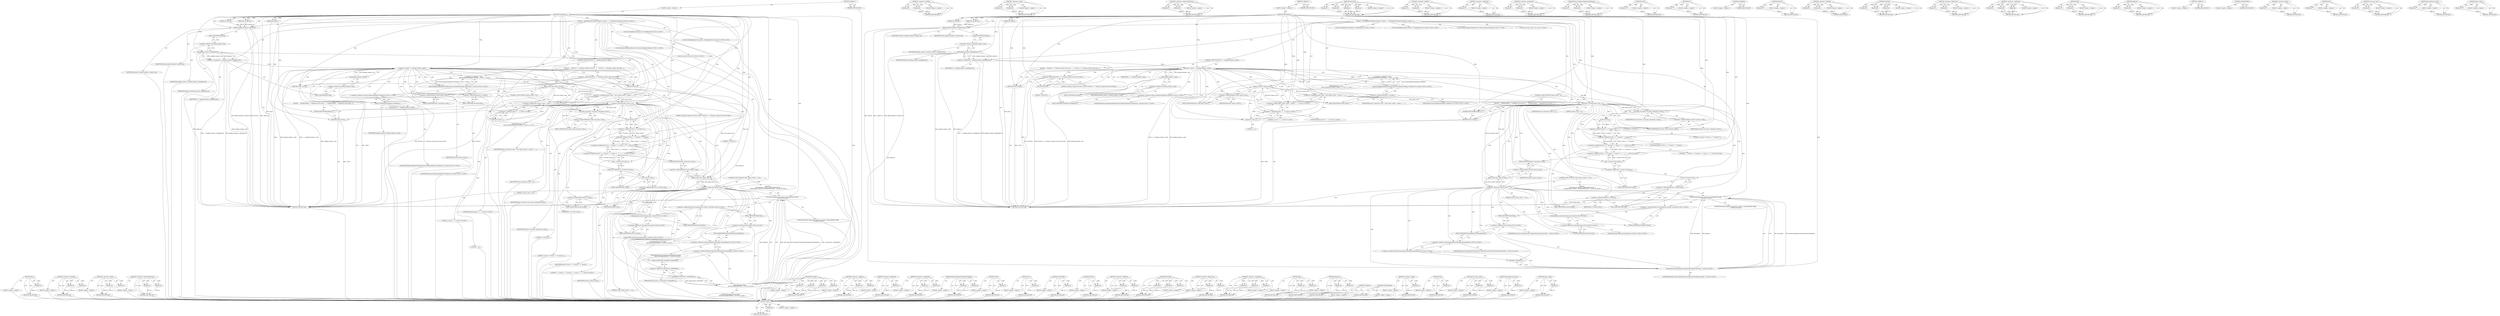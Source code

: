 digraph "pause_count" {
vulnerable_237 [label=<(METHOD,spec)>];
vulnerable_238 [label=<(PARAM,p1)>];
vulnerable_239 [label=<(BLOCK,&lt;empty&gt;,&lt;empty&gt;)>];
vulnerable_240 [label=<(METHOD_RETURN,ANY)>];
vulnerable_220 [label=<(METHOD,&lt;operator&gt;.lessThan)>];
vulnerable_221 [label=<(PARAM,p1)>];
vulnerable_222 [label=<(PARAM,p2)>];
vulnerable_223 [label=<(BLOCK,&lt;empty&gt;,&lt;empty&gt;)>];
vulnerable_224 [label=<(METHOD_RETURN,ANY)>];
vulnerable_173 [label=<(METHOD,&lt;operator&gt;.equals)>];
vulnerable_174 [label=<(PARAM,p1)>];
vulnerable_175 [label=<(PARAM,p2)>];
vulnerable_176 [label=<(BLOCK,&lt;empty&gt;,&lt;empty&gt;)>];
vulnerable_177 [label=<(METHOD_RETURN,ANY)>];
vulnerable_196 [label=<(METHOD,&lt;operator&gt;.indirectFieldAccess)>];
vulnerable_197 [label=<(PARAM,p1)>];
vulnerable_198 [label=<(PARAM,p2)>];
vulnerable_199 [label=<(BLOCK,&lt;empty&gt;,&lt;empty&gt;)>];
vulnerable_200 [label=<(METHOD_RETURN,ANY)>];
vulnerable_6 [label=<(METHOD,&lt;global&gt;)<SUB>1</SUB>>];
vulnerable_7 [label=<(BLOCK,&lt;empty&gt;,&lt;empty&gt;)<SUB>1</SUB>>];
vulnerable_8 [label=<(METHOD,PauseRequest)<SUB>1</SUB>>];
vulnerable_9 [label=<(PARAM,int child_id)<SUB>1</SUB>>];
vulnerable_10 [label=<(PARAM,int request_id)<SUB>2</SUB>>];
vulnerable_11 [label=<(PARAM,bool pause)<SUB>3</SUB>>];
vulnerable_12 [label=<(BLOCK,{
  GlobalRequestID global_id(child_id, request...,{
  GlobalRequestID global_id(child_id, request...)<SUB>3</SUB>>];
vulnerable_13 [label="<(LOCAL,GlobalRequestID global_id: GlobalRequestID)<SUB>4</SUB>>"];
vulnerable_14 [label=<(global_id,global_id(child_id, request_id))<SUB>4</SUB>>];
vulnerable_15 [label=<(IDENTIFIER,child_id,global_id(child_id, request_id))<SUB>4</SUB>>];
vulnerable_16 [label=<(IDENTIFIER,request_id,global_id(child_id, request_id))<SUB>4</SUB>>];
vulnerable_17 [label="<(LOCAL,PendingRequestList.iterator i: PendingRequestList.iterator)<SUB>5</SUB>>"];
vulnerable_18 [label=<(&lt;operator&gt;.assignment,i = pending_requests_.find(global_id))<SUB>5</SUB>>];
vulnerable_19 [label=<(IDENTIFIER,i,i = pending_requests_.find(global_id))<SUB>5</SUB>>];
vulnerable_20 [label=<(find,pending_requests_.find(global_id))<SUB>5</SUB>>];
vulnerable_21 [label=<(&lt;operator&gt;.fieldAccess,pending_requests_.find)<SUB>5</SUB>>];
vulnerable_22 [label=<(IDENTIFIER,pending_requests_,pending_requests_.find(global_id))<SUB>5</SUB>>];
vulnerable_23 [label=<(FIELD_IDENTIFIER,find,find)<SUB>5</SUB>>];
vulnerable_24 [label=<(IDENTIFIER,global_id,pending_requests_.find(global_id))<SUB>5</SUB>>];
vulnerable_25 [label=<(CONTROL_STRUCTURE,IF,if (i == pending_requests_.end()))<SUB>6</SUB>>];
vulnerable_26 [label=<(&lt;operator&gt;.equals,i == pending_requests_.end())<SUB>6</SUB>>];
vulnerable_27 [label=<(IDENTIFIER,i,i == pending_requests_.end())<SUB>6</SUB>>];
vulnerable_28 [label=<(end,pending_requests_.end())<SUB>6</SUB>>];
vulnerable_29 [label=<(&lt;operator&gt;.fieldAccess,pending_requests_.end)<SUB>6</SUB>>];
vulnerable_30 [label=<(IDENTIFIER,pending_requests_,pending_requests_.end())<SUB>6</SUB>>];
vulnerable_31 [label=<(FIELD_IDENTIFIER,end,end)<SUB>6</SUB>>];
vulnerable_32 [label=<(BLOCK,{
    DVLOG(1) &lt;&lt; &quot;Pausing a request that wasn'...,{
    DVLOG(1) &lt;&lt; &quot;Pausing a request that wasn'...)<SUB>6</SUB>>];
vulnerable_33 [label=<(&lt;operator&gt;.shiftLeft,DVLOG(1) &lt;&lt; &quot;Pausing a request that wasn't found&quot;)<SUB>7</SUB>>];
vulnerable_34 [label=<(DVLOG,DVLOG(1))<SUB>7</SUB>>];
vulnerable_35 [label=<(LITERAL,1,DVLOG(1))<SUB>7</SUB>>];
vulnerable_36 [label=<(LITERAL,&quot;Pausing a request that wasn't found&quot;,DVLOG(1) &lt;&lt; &quot;Pausing a request that wasn't found&quot;)<SUB>7</SUB>>];
vulnerable_37 [label=<(RETURN,return;,return;)<SUB>8</SUB>>];
vulnerable_38 [label="<(LOCAL,ResourceRequestInfoImpl* info: ResourceRequestInfoImpl*)<SUB>11</SUB>>"];
vulnerable_39 [label="<(&lt;operator&gt;.assignment,* info =
      ResourceRequestInfoImpl::ForRequ...)<SUB>11</SUB>>"];
vulnerable_40 [label="<(IDENTIFIER,info,* info =
      ResourceRequestInfoImpl::ForRequ...)<SUB>11</SUB>>"];
vulnerable_41 [label="<(ResourceRequestInfoImpl.ForRequest,ResourceRequestInfoImpl::ForRequest(i-&gt;second))<SUB>12</SUB>>"];
vulnerable_42 [label="<(&lt;operator&gt;.fieldAccess,ResourceRequestInfoImpl::ForRequest)<SUB>12</SUB>>"];
vulnerable_43 [label="<(IDENTIFIER,ResourceRequestInfoImpl,ResourceRequestInfoImpl::ForRequest(i-&gt;second))<SUB>12</SUB>>"];
vulnerable_44 [label=<(FIELD_IDENTIFIER,ForRequest,ForRequest)<SUB>12</SUB>>];
vulnerable_45 [label=<(&lt;operator&gt;.indirectFieldAccess,i-&gt;second)<SUB>12</SUB>>];
vulnerable_46 [label="<(IDENTIFIER,i,ResourceRequestInfoImpl::ForRequest(i-&gt;second))<SUB>12</SUB>>"];
vulnerable_47 [label=<(FIELD_IDENTIFIER,second,second)<SUB>12</SUB>>];
vulnerable_48 [label="<(LOCAL,int pause_count: int)<SUB>13</SUB>>"];
vulnerable_49 [label=<(&lt;operator&gt;.assignment,pause_count = info-&gt;pause_count() + (pause ? 1 ...)<SUB>13</SUB>>];
vulnerable_50 [label=<(IDENTIFIER,pause_count,pause_count = info-&gt;pause_count() + (pause ? 1 ...)<SUB>13</SUB>>];
vulnerable_51 [label="<(&lt;operator&gt;.addition,info-&gt;pause_count() + (pause ? 1 : -1))<SUB>13</SUB>>"];
vulnerable_52 [label=<(pause_count,info-&gt;pause_count())<SUB>13</SUB>>];
vulnerable_53 [label=<(&lt;operator&gt;.indirectFieldAccess,info-&gt;pause_count)<SUB>13</SUB>>];
vulnerable_54 [label=<(IDENTIFIER,info,info-&gt;pause_count())<SUB>13</SUB>>];
vulnerable_55 [label=<(FIELD_IDENTIFIER,pause_count,pause_count)<SUB>13</SUB>>];
vulnerable_56 [label="<(&lt;operator&gt;.conditional,pause ? 1 : -1)<SUB>13</SUB>>"];
vulnerable_57 [label="<(IDENTIFIER,pause,pause ? 1 : -1)<SUB>13</SUB>>"];
vulnerable_58 [label="<(LITERAL,1,pause ? 1 : -1)<SUB>13</SUB>>"];
vulnerable_59 [label=<(&lt;operator&gt;.minus,-1)<SUB>13</SUB>>];
vulnerable_60 [label=<(LITERAL,1,-1)<SUB>13</SUB>>];
vulnerable_61 [label=<(CONTROL_STRUCTURE,IF,if (pause_count &lt; 0))<SUB>14</SUB>>];
vulnerable_62 [label=<(&lt;operator&gt;.lessThan,pause_count &lt; 0)<SUB>14</SUB>>];
vulnerable_63 [label=<(IDENTIFIER,pause_count,pause_count &lt; 0)<SUB>14</SUB>>];
vulnerable_64 [label=<(LITERAL,0,pause_count &lt; 0)<SUB>14</SUB>>];
vulnerable_65 [label=<(BLOCK,{
    NOTREACHED();  // Unbalanced call to paus...,{
    NOTREACHED();  // Unbalanced call to paus...)<SUB>14</SUB>>];
vulnerable_66 [label=<(NOTREACHED,NOTREACHED())<SUB>15</SUB>>];
vulnerable_67 [label=<(RETURN,return;,return;)<SUB>16</SUB>>];
vulnerable_68 [label=<(set_pause_count,info-&gt;set_pause_count(pause_count))<SUB>18</SUB>>];
vulnerable_69 [label=<(&lt;operator&gt;.indirectFieldAccess,info-&gt;set_pause_count)<SUB>18</SUB>>];
vulnerable_70 [label=<(IDENTIFIER,info,info-&gt;set_pause_count(pause_count))<SUB>18</SUB>>];
vulnerable_71 [label=<(FIELD_IDENTIFIER,set_pause_count,set_pause_count)<SUB>18</SUB>>];
vulnerable_72 [label=<(IDENTIFIER,pause_count,info-&gt;set_pause_count(pause_count))<SUB>18</SUB>>];
vulnerable_73 [label="<(&lt;operator&gt;.shiftLeft,VLOG(1) &lt;&lt; &quot;To pause (&quot; &lt;&lt; pause &lt;&lt; &quot;): &quot; &lt;&lt; i-...)<SUB>20</SUB>>"];
vulnerable_74 [label="<(&lt;operator&gt;.shiftLeft,VLOG(1) &lt;&lt; &quot;To pause (&quot; &lt;&lt; pause &lt;&lt; &quot;): &quot;)<SUB>20</SUB>>"];
vulnerable_75 [label=<(&lt;operator&gt;.shiftLeft,VLOG(1) &lt;&lt; &quot;To pause (&quot; &lt;&lt; pause)<SUB>20</SUB>>];
vulnerable_76 [label=<(&lt;operator&gt;.shiftLeft,VLOG(1) &lt;&lt; &quot;To pause (&quot;)<SUB>20</SUB>>];
vulnerable_77 [label=<(VLOG,VLOG(1))<SUB>20</SUB>>];
vulnerable_78 [label=<(LITERAL,1,VLOG(1))<SUB>20</SUB>>];
vulnerable_79 [label=<(LITERAL,&quot;To pause (&quot;,VLOG(1) &lt;&lt; &quot;To pause (&quot;)<SUB>20</SUB>>];
vulnerable_80 [label=<(IDENTIFIER,pause,VLOG(1) &lt;&lt; &quot;To pause (&quot; &lt;&lt; pause)<SUB>20</SUB>>];
vulnerable_81 [label="<(LITERAL,&quot;): &quot;,VLOG(1) &lt;&lt; &quot;To pause (&quot; &lt;&lt; pause &lt;&lt; &quot;): &quot;)<SUB>20</SUB>>"];
vulnerable_82 [label=<(spec,i-&gt;second-&gt;url().spec())<SUB>20</SUB>>];
vulnerable_83 [label=<(&lt;operator&gt;.fieldAccess,i-&gt;second-&gt;url().spec)<SUB>20</SUB>>];
vulnerable_84 [label=<(url,i-&gt;second-&gt;url())<SUB>20</SUB>>];
vulnerable_85 [label=<(&lt;operator&gt;.indirectFieldAccess,i-&gt;second-&gt;url)<SUB>20</SUB>>];
vulnerable_86 [label=<(&lt;operator&gt;.indirectFieldAccess,i-&gt;second)<SUB>20</SUB>>];
vulnerable_87 [label=<(IDENTIFIER,i,i-&gt;second-&gt;url())<SUB>20</SUB>>];
vulnerable_88 [label=<(FIELD_IDENTIFIER,second,second)<SUB>20</SUB>>];
vulnerable_89 [label=<(FIELD_IDENTIFIER,url,url)<SUB>20</SUB>>];
vulnerable_90 [label=<(FIELD_IDENTIFIER,spec,spec)<SUB>20</SUB>>];
vulnerable_91 [label=<(CONTROL_STRUCTURE,IF,if (info-&gt;pause_count() == 0))<SUB>22</SUB>>];
vulnerable_92 [label=<(&lt;operator&gt;.equals,info-&gt;pause_count() == 0)<SUB>22</SUB>>];
vulnerable_93 [label=<(pause_count,info-&gt;pause_count())<SUB>22</SUB>>];
vulnerable_94 [label=<(&lt;operator&gt;.indirectFieldAccess,info-&gt;pause_count)<SUB>22</SUB>>];
vulnerable_95 [label=<(IDENTIFIER,info,info-&gt;pause_count())<SUB>22</SUB>>];
vulnerable_96 [label=<(FIELD_IDENTIFIER,pause_count,pause_count)<SUB>22</SUB>>];
vulnerable_97 [label=<(LITERAL,0,info-&gt;pause_count() == 0)<SUB>22</SUB>>];
vulnerable_98 [label="<(BLOCK,{
     MessageLoop::current()-&gt;PostTask(FROM_HE...,{
     MessageLoop::current()-&gt;PostTask(FROM_HE...)<SUB>22</SUB>>"];
vulnerable_99 [label="<(PostTask,MessageLoop::current()-&gt;PostTask(FROM_HERE,
   ...)<SUB>23</SUB>>"];
vulnerable_100 [label="<(&lt;operator&gt;.indirectFieldAccess,MessageLoop::current()-&gt;PostTask)<SUB>23</SUB>>"];
vulnerable_101 [label="<(MessageLoop.current,MessageLoop::current())<SUB>23</SUB>>"];
vulnerable_102 [label="<(&lt;operator&gt;.fieldAccess,MessageLoop::current)<SUB>23</SUB>>"];
vulnerable_103 [label="<(IDENTIFIER,MessageLoop,MessageLoop::current())<SUB>23</SUB>>"];
vulnerable_104 [label=<(FIELD_IDENTIFIER,current,current)<SUB>23</SUB>>];
vulnerable_105 [label=<(FIELD_IDENTIFIER,PostTask,PostTask)<SUB>23</SUB>>];
vulnerable_106 [label="<(IDENTIFIER,FROM_HERE,MessageLoop::current()-&gt;PostTask(FROM_HERE,
   ...)<SUB>23</SUB>>"];
vulnerable_107 [label="<(base.Bind,base::Bind(
            &amp;ResourceDispatcherHost...)<SUB>24</SUB>>"];
vulnerable_108 [label="<(&lt;operator&gt;.fieldAccess,base::Bind)<SUB>24</SUB>>"];
vulnerable_109 [label="<(IDENTIFIER,base,base::Bind(
            &amp;ResourceDispatcherHost...)<SUB>24</SUB>>"];
vulnerable_110 [label=<(FIELD_IDENTIFIER,Bind,Bind)<SUB>24</SUB>>];
vulnerable_111 [label="<(&lt;operator&gt;.addressOf,&amp;ResourceDispatcherHostImpl::ResumeRequest)<SUB>25</SUB>>"];
vulnerable_112 [label="<(&lt;operator&gt;.fieldAccess,ResourceDispatcherHostImpl::ResumeRequest)<SUB>25</SUB>>"];
vulnerable_113 [label="<(IDENTIFIER,ResourceDispatcherHostImpl,base::Bind(
            &amp;ResourceDispatcherHost...)<SUB>25</SUB>>"];
vulnerable_114 [label=<(FIELD_IDENTIFIER,ResumeRequest,ResumeRequest)<SUB>25</SUB>>];
vulnerable_115 [label=<(GetWeakPtr,weak_factory_.GetWeakPtr())<SUB>26</SUB>>];
vulnerable_116 [label=<(&lt;operator&gt;.fieldAccess,weak_factory_.GetWeakPtr)<SUB>26</SUB>>];
vulnerable_117 [label=<(IDENTIFIER,weak_factory_,weak_factory_.GetWeakPtr())<SUB>26</SUB>>];
vulnerable_118 [label=<(FIELD_IDENTIFIER,GetWeakPtr,GetWeakPtr)<SUB>26</SUB>>];
vulnerable_119 [label="<(IDENTIFIER,global_id,base::Bind(
            &amp;ResourceDispatcherHost...)<SUB>27</SUB>>"];
vulnerable_120 [label=<(METHOD_RETURN,void)<SUB>1</SUB>>];
vulnerable_122 [label=<(METHOD_RETURN,ANY)<SUB>1</SUB>>];
vulnerable_255 [label=<(METHOD,base.Bind)>];
vulnerable_256 [label=<(PARAM,p1)>];
vulnerable_257 [label=<(PARAM,p2)>];
vulnerable_258 [label=<(PARAM,p3)>];
vulnerable_259 [label=<(PARAM,p4)>];
vulnerable_260 [label=<(BLOCK,&lt;empty&gt;,&lt;empty&gt;)>];
vulnerable_261 [label=<(METHOD_RETURN,ANY)>];
vulnerable_201 [label=<(METHOD,&lt;operator&gt;.addition)>];
vulnerable_202 [label=<(PARAM,p1)>];
vulnerable_203 [label=<(PARAM,p2)>];
vulnerable_204 [label=<(BLOCK,&lt;empty&gt;,&lt;empty&gt;)>];
vulnerable_205 [label=<(METHOD_RETURN,ANY)>];
vulnerable_262 [label=<(METHOD,&lt;operator&gt;.addressOf)>];
vulnerable_263 [label=<(PARAM,p1)>];
vulnerable_264 [label=<(BLOCK,&lt;empty&gt;,&lt;empty&gt;)>];
vulnerable_265 [label=<(METHOD_RETURN,ANY)>];
vulnerable_158 [label=<(METHOD,&lt;operator&gt;.assignment)>];
vulnerable_159 [label=<(PARAM,p1)>];
vulnerable_160 [label=<(PARAM,p2)>];
vulnerable_161 [label=<(BLOCK,&lt;empty&gt;,&lt;empty&gt;)>];
vulnerable_162 [label=<(METHOD_RETURN,ANY)>];
vulnerable_191 [label=<(METHOD,ResourceRequestInfoImpl.ForRequest)>];
vulnerable_192 [label=<(PARAM,p1)>];
vulnerable_193 [label=<(PARAM,p2)>];
vulnerable_194 [label=<(BLOCK,&lt;empty&gt;,&lt;empty&gt;)>];
vulnerable_195 [label=<(METHOD_RETURN,ANY)>];
vulnerable_233 [label=<(METHOD,VLOG)>];
vulnerable_234 [label=<(PARAM,p1)>];
vulnerable_235 [label=<(BLOCK,&lt;empty&gt;,&lt;empty&gt;)>];
vulnerable_236 [label=<(METHOD_RETURN,ANY)>];
vulnerable_241 [label=<(METHOD,url)>];
vulnerable_242 [label=<(PARAM,p1)>];
vulnerable_243 [label=<(BLOCK,&lt;empty&gt;,&lt;empty&gt;)>];
vulnerable_244 [label=<(METHOD_RETURN,ANY)>];
vulnerable_266 [label=<(METHOD,GetWeakPtr)>];
vulnerable_267 [label=<(PARAM,p1)>];
vulnerable_268 [label=<(BLOCK,&lt;empty&gt;,&lt;empty&gt;)>];
vulnerable_269 [label=<(METHOD_RETURN,ANY)>];
vulnerable_187 [label=<(METHOD,DVLOG)>];
vulnerable_188 [label=<(PARAM,p1)>];
vulnerable_189 [label=<(BLOCK,&lt;empty&gt;,&lt;empty&gt;)>];
vulnerable_190 [label=<(METHOD_RETURN,ANY)>];
vulnerable_182 [label=<(METHOD,&lt;operator&gt;.shiftLeft)>];
vulnerable_183 [label=<(PARAM,p1)>];
vulnerable_184 [label=<(PARAM,p2)>];
vulnerable_185 [label=<(BLOCK,&lt;empty&gt;,&lt;empty&gt;)>];
vulnerable_186 [label=<(METHOD_RETURN,ANY)>];
vulnerable_245 [label=<(METHOD,PostTask)>];
vulnerable_246 [label=<(PARAM,p1)>];
vulnerable_247 [label=<(PARAM,p2)>];
vulnerable_248 [label=<(PARAM,p3)>];
vulnerable_249 [label=<(BLOCK,&lt;empty&gt;,&lt;empty&gt;)>];
vulnerable_250 [label=<(METHOD_RETURN,ANY)>];
vulnerable_168 [label=<(METHOD,&lt;operator&gt;.fieldAccess)>];
vulnerable_169 [label=<(PARAM,p1)>];
vulnerable_170 [label=<(PARAM,p2)>];
vulnerable_171 [label=<(BLOCK,&lt;empty&gt;,&lt;empty&gt;)>];
vulnerable_172 [label=<(METHOD_RETURN,ANY)>];
vulnerable_210 [label=<(METHOD,&lt;operator&gt;.conditional)>];
vulnerable_211 [label=<(PARAM,p1)>];
vulnerable_212 [label=<(PARAM,p2)>];
vulnerable_213 [label=<(PARAM,p3)>];
vulnerable_214 [label=<(BLOCK,&lt;empty&gt;,&lt;empty&gt;)>];
vulnerable_215 [label=<(METHOD_RETURN,ANY)>];
vulnerable_163 [label=<(METHOD,find)>];
vulnerable_164 [label=<(PARAM,p1)>];
vulnerable_165 [label=<(PARAM,p2)>];
vulnerable_166 [label=<(BLOCK,&lt;empty&gt;,&lt;empty&gt;)>];
vulnerable_167 [label=<(METHOD_RETURN,ANY)>];
vulnerable_153 [label=<(METHOD,global_id)>];
vulnerable_154 [label=<(PARAM,p1)>];
vulnerable_155 [label=<(PARAM,p2)>];
vulnerable_156 [label=<(BLOCK,&lt;empty&gt;,&lt;empty&gt;)>];
vulnerable_157 [label=<(METHOD_RETURN,ANY)>];
vulnerable_147 [label=<(METHOD,&lt;global&gt;)<SUB>1</SUB>>];
vulnerable_148 [label=<(BLOCK,&lt;empty&gt;,&lt;empty&gt;)>];
vulnerable_149 [label=<(METHOD_RETURN,ANY)>];
vulnerable_225 [label=<(METHOD,NOTREACHED)>];
vulnerable_226 [label=<(BLOCK,&lt;empty&gt;,&lt;empty&gt;)>];
vulnerable_227 [label=<(METHOD_RETURN,ANY)>];
vulnerable_216 [label=<(METHOD,&lt;operator&gt;.minus)>];
vulnerable_217 [label=<(PARAM,p1)>];
vulnerable_218 [label=<(BLOCK,&lt;empty&gt;,&lt;empty&gt;)>];
vulnerable_219 [label=<(METHOD_RETURN,ANY)>];
vulnerable_178 [label=<(METHOD,end)>];
vulnerable_179 [label=<(PARAM,p1)>];
vulnerable_180 [label=<(BLOCK,&lt;empty&gt;,&lt;empty&gt;)>];
vulnerable_181 [label=<(METHOD_RETURN,ANY)>];
vulnerable_228 [label=<(METHOD,set_pause_count)>];
vulnerable_229 [label=<(PARAM,p1)>];
vulnerable_230 [label=<(PARAM,p2)>];
vulnerable_231 [label=<(BLOCK,&lt;empty&gt;,&lt;empty&gt;)>];
vulnerable_232 [label=<(METHOD_RETURN,ANY)>];
vulnerable_251 [label=<(METHOD,MessageLoop.current)>];
vulnerable_252 [label=<(PARAM,p1)>];
vulnerable_253 [label=<(BLOCK,&lt;empty&gt;,&lt;empty&gt;)>];
vulnerable_254 [label=<(METHOD_RETURN,ANY)>];
vulnerable_206 [label=<(METHOD,pause_count)>];
vulnerable_207 [label=<(PARAM,p1)>];
vulnerable_208 [label=<(BLOCK,&lt;empty&gt;,&lt;empty&gt;)>];
vulnerable_209 [label=<(METHOD_RETURN,ANY)>];
fixed_234 [label=<(METHOD,spec)>];
fixed_235 [label=<(PARAM,p1)>];
fixed_236 [label=<(BLOCK,&lt;empty&gt;,&lt;empty&gt;)>];
fixed_237 [label=<(METHOD_RETURN,ANY)>];
fixed_217 [label=<(METHOD,&lt;operator&gt;.lessThan)>];
fixed_218 [label=<(PARAM,p1)>];
fixed_219 [label=<(PARAM,p2)>];
fixed_220 [label=<(BLOCK,&lt;empty&gt;,&lt;empty&gt;)>];
fixed_221 [label=<(METHOD_RETURN,ANY)>];
fixed_170 [label=<(METHOD,&lt;operator&gt;.equals)>];
fixed_171 [label=<(PARAM,p1)>];
fixed_172 [label=<(PARAM,p2)>];
fixed_173 [label=<(BLOCK,&lt;empty&gt;,&lt;empty&gt;)>];
fixed_174 [label=<(METHOD_RETURN,ANY)>];
fixed_193 [label=<(METHOD,&lt;operator&gt;.indirectFieldAccess)>];
fixed_194 [label=<(PARAM,p1)>];
fixed_195 [label=<(PARAM,p2)>];
fixed_196 [label=<(BLOCK,&lt;empty&gt;,&lt;empty&gt;)>];
fixed_197 [label=<(METHOD_RETURN,ANY)>];
fixed_6 [label=<(METHOD,&lt;global&gt;)<SUB>1</SUB>>];
fixed_7 [label=<(BLOCK,&lt;empty&gt;,&lt;empty&gt;)<SUB>1</SUB>>];
fixed_8 [label=<(METHOD,PauseRequest)<SUB>1</SUB>>];
fixed_9 [label=<(PARAM,int child_id)<SUB>1</SUB>>];
fixed_10 [label=<(PARAM,int request_id)<SUB>2</SUB>>];
fixed_11 [label=<(PARAM,bool pause)<SUB>3</SUB>>];
fixed_12 [label=<(BLOCK,{
  GlobalRequestID global_id(child_id, request...,{
  GlobalRequestID global_id(child_id, request...)<SUB>3</SUB>>];
fixed_13 [label="<(LOCAL,GlobalRequestID global_id: GlobalRequestID)<SUB>4</SUB>>"];
fixed_14 [label=<(global_id,global_id(child_id, request_id))<SUB>4</SUB>>];
fixed_15 [label=<(IDENTIFIER,child_id,global_id(child_id, request_id))<SUB>4</SUB>>];
fixed_16 [label=<(IDENTIFIER,request_id,global_id(child_id, request_id))<SUB>4</SUB>>];
fixed_17 [label="<(LOCAL,PendingRequestList.iterator i: PendingRequestList.iterator)<SUB>5</SUB>>"];
fixed_18 [label=<(&lt;operator&gt;.assignment,i = pending_requests_.find(global_id))<SUB>5</SUB>>];
fixed_19 [label=<(IDENTIFIER,i,i = pending_requests_.find(global_id))<SUB>5</SUB>>];
fixed_20 [label=<(find,pending_requests_.find(global_id))<SUB>5</SUB>>];
fixed_21 [label=<(&lt;operator&gt;.fieldAccess,pending_requests_.find)<SUB>5</SUB>>];
fixed_22 [label=<(IDENTIFIER,pending_requests_,pending_requests_.find(global_id))<SUB>5</SUB>>];
fixed_23 [label=<(FIELD_IDENTIFIER,find,find)<SUB>5</SUB>>];
fixed_24 [label=<(IDENTIFIER,global_id,pending_requests_.find(global_id))<SUB>5</SUB>>];
fixed_25 [label=<(CONTROL_STRUCTURE,IF,if (i == pending_requests_.end()))<SUB>6</SUB>>];
fixed_26 [label=<(&lt;operator&gt;.equals,i == pending_requests_.end())<SUB>6</SUB>>];
fixed_27 [label=<(IDENTIFIER,i,i == pending_requests_.end())<SUB>6</SUB>>];
fixed_28 [label=<(end,pending_requests_.end())<SUB>6</SUB>>];
fixed_29 [label=<(&lt;operator&gt;.fieldAccess,pending_requests_.end)<SUB>6</SUB>>];
fixed_30 [label=<(IDENTIFIER,pending_requests_,pending_requests_.end())<SUB>6</SUB>>];
fixed_31 [label=<(FIELD_IDENTIFIER,end,end)<SUB>6</SUB>>];
fixed_32 [label=<(BLOCK,{
    DVLOG(1) &lt;&lt; &quot;Pausing a request that wasn'...,{
    DVLOG(1) &lt;&lt; &quot;Pausing a request that wasn'...)<SUB>6</SUB>>];
fixed_33 [label=<(&lt;operator&gt;.shiftLeft,DVLOG(1) &lt;&lt; &quot;Pausing a request that wasn't found&quot;)<SUB>7</SUB>>];
fixed_34 [label=<(DVLOG,DVLOG(1))<SUB>7</SUB>>];
fixed_35 [label=<(LITERAL,1,DVLOG(1))<SUB>7</SUB>>];
fixed_36 [label=<(LITERAL,&quot;Pausing a request that wasn't found&quot;,DVLOG(1) &lt;&lt; &quot;Pausing a request that wasn't found&quot;)<SUB>7</SUB>>];
fixed_37 [label=<(RETURN,return;,return;)<SUB>8</SUB>>];
fixed_38 [label="<(LOCAL,ResourceRequestInfoImpl* info: ResourceRequestInfoImpl*)<SUB>11</SUB>>"];
fixed_39 [label="<(&lt;operator&gt;.assignment,* info =
      ResourceRequestInfoImpl::ForRequ...)<SUB>11</SUB>>"];
fixed_40 [label="<(IDENTIFIER,info,* info =
      ResourceRequestInfoImpl::ForRequ...)<SUB>11</SUB>>"];
fixed_41 [label="<(ResourceRequestInfoImpl.ForRequest,ResourceRequestInfoImpl::ForRequest(i-&gt;second))<SUB>12</SUB>>"];
fixed_42 [label="<(&lt;operator&gt;.fieldAccess,ResourceRequestInfoImpl::ForRequest)<SUB>12</SUB>>"];
fixed_43 [label="<(IDENTIFIER,ResourceRequestInfoImpl,ResourceRequestInfoImpl::ForRequest(i-&gt;second))<SUB>12</SUB>>"];
fixed_44 [label=<(FIELD_IDENTIFIER,ForRequest,ForRequest)<SUB>12</SUB>>];
fixed_45 [label=<(&lt;operator&gt;.indirectFieldAccess,i-&gt;second)<SUB>12</SUB>>];
fixed_46 [label="<(IDENTIFIER,i,ResourceRequestInfoImpl::ForRequest(i-&gt;second))<SUB>12</SUB>>"];
fixed_47 [label=<(FIELD_IDENTIFIER,second,second)<SUB>12</SUB>>];
fixed_48 [label="<(LOCAL,int pause_count: int)<SUB>13</SUB>>"];
fixed_49 [label=<(&lt;operator&gt;.assignment,pause_count = info-&gt;pause_count() + (pause ? 1 ...)<SUB>13</SUB>>];
fixed_50 [label=<(IDENTIFIER,pause_count,pause_count = info-&gt;pause_count() + (pause ? 1 ...)<SUB>13</SUB>>];
fixed_51 [label="<(&lt;operator&gt;.addition,info-&gt;pause_count() + (pause ? 1 : -1))<SUB>13</SUB>>"];
fixed_52 [label=<(pause_count,info-&gt;pause_count())<SUB>13</SUB>>];
fixed_53 [label=<(&lt;operator&gt;.indirectFieldAccess,info-&gt;pause_count)<SUB>13</SUB>>];
fixed_54 [label=<(IDENTIFIER,info,info-&gt;pause_count())<SUB>13</SUB>>];
fixed_55 [label=<(FIELD_IDENTIFIER,pause_count,pause_count)<SUB>13</SUB>>];
fixed_56 [label="<(&lt;operator&gt;.conditional,pause ? 1 : -1)<SUB>13</SUB>>"];
fixed_57 [label="<(IDENTIFIER,pause,pause ? 1 : -1)<SUB>13</SUB>>"];
fixed_58 [label="<(LITERAL,1,pause ? 1 : -1)<SUB>13</SUB>>"];
fixed_59 [label=<(&lt;operator&gt;.minus,-1)<SUB>13</SUB>>];
fixed_60 [label=<(LITERAL,1,-1)<SUB>13</SUB>>];
fixed_61 [label=<(CONTROL_STRUCTURE,IF,if (pause_count &lt; 0))<SUB>14</SUB>>];
fixed_62 [label=<(&lt;operator&gt;.lessThan,pause_count &lt; 0)<SUB>14</SUB>>];
fixed_63 [label=<(IDENTIFIER,pause_count,pause_count &lt; 0)<SUB>14</SUB>>];
fixed_64 [label=<(LITERAL,0,pause_count &lt; 0)<SUB>14</SUB>>];
fixed_65 [label=<(BLOCK,{
    NOTREACHED();  // Unbalanced call to paus...,{
    NOTREACHED();  // Unbalanced call to paus...)<SUB>14</SUB>>];
fixed_66 [label=<(NOTREACHED,NOTREACHED())<SUB>15</SUB>>];
fixed_67 [label=<(RETURN,return;,return;)<SUB>16</SUB>>];
fixed_68 [label=<(set_pause_count,info-&gt;set_pause_count(pause_count))<SUB>18</SUB>>];
fixed_69 [label=<(&lt;operator&gt;.indirectFieldAccess,info-&gt;set_pause_count)<SUB>18</SUB>>];
fixed_70 [label=<(IDENTIFIER,info,info-&gt;set_pause_count(pause_count))<SUB>18</SUB>>];
fixed_71 [label=<(FIELD_IDENTIFIER,set_pause_count,set_pause_count)<SUB>18</SUB>>];
fixed_72 [label=<(IDENTIFIER,pause_count,info-&gt;set_pause_count(pause_count))<SUB>18</SUB>>];
fixed_73 [label="<(&lt;operator&gt;.shiftLeft,VLOG(1) &lt;&lt; &quot;To pause (&quot; &lt;&lt; pause &lt;&lt; &quot;): &quot; &lt;&lt; i-...)<SUB>20</SUB>>"];
fixed_74 [label="<(&lt;operator&gt;.shiftLeft,VLOG(1) &lt;&lt; &quot;To pause (&quot; &lt;&lt; pause &lt;&lt; &quot;): &quot;)<SUB>20</SUB>>"];
fixed_75 [label=<(&lt;operator&gt;.shiftLeft,VLOG(1) &lt;&lt; &quot;To pause (&quot; &lt;&lt; pause)<SUB>20</SUB>>];
fixed_76 [label=<(&lt;operator&gt;.shiftLeft,VLOG(1) &lt;&lt; &quot;To pause (&quot;)<SUB>20</SUB>>];
fixed_77 [label=<(VLOG,VLOG(1))<SUB>20</SUB>>];
fixed_78 [label=<(LITERAL,1,VLOG(1))<SUB>20</SUB>>];
fixed_79 [label=<(LITERAL,&quot;To pause (&quot;,VLOG(1) &lt;&lt; &quot;To pause (&quot;)<SUB>20</SUB>>];
fixed_80 [label=<(IDENTIFIER,pause,VLOG(1) &lt;&lt; &quot;To pause (&quot; &lt;&lt; pause)<SUB>20</SUB>>];
fixed_81 [label="<(LITERAL,&quot;): &quot;,VLOG(1) &lt;&lt; &quot;To pause (&quot; &lt;&lt; pause &lt;&lt; &quot;): &quot;)<SUB>20</SUB>>"];
fixed_82 [label=<(spec,i-&gt;second-&gt;url().spec())<SUB>20</SUB>>];
fixed_83 [label=<(&lt;operator&gt;.fieldAccess,i-&gt;second-&gt;url().spec)<SUB>20</SUB>>];
fixed_84 [label=<(url,i-&gt;second-&gt;url())<SUB>20</SUB>>];
fixed_85 [label=<(&lt;operator&gt;.indirectFieldAccess,i-&gt;second-&gt;url)<SUB>20</SUB>>];
fixed_86 [label=<(&lt;operator&gt;.indirectFieldAccess,i-&gt;second)<SUB>20</SUB>>];
fixed_87 [label=<(IDENTIFIER,i,i-&gt;second-&gt;url())<SUB>20</SUB>>];
fixed_88 [label=<(FIELD_IDENTIFIER,second,second)<SUB>20</SUB>>];
fixed_89 [label=<(FIELD_IDENTIFIER,url,url)<SUB>20</SUB>>];
fixed_90 [label=<(FIELD_IDENTIFIER,spec,spec)<SUB>20</SUB>>];
fixed_91 [label=<(CONTROL_STRUCTURE,IF,if (info-&gt;pause_count() == 0))<SUB>22</SUB>>];
fixed_92 [label=<(&lt;operator&gt;.equals,info-&gt;pause_count() == 0)<SUB>22</SUB>>];
fixed_93 [label=<(pause_count,info-&gt;pause_count())<SUB>22</SUB>>];
fixed_94 [label=<(&lt;operator&gt;.indirectFieldAccess,info-&gt;pause_count)<SUB>22</SUB>>];
fixed_95 [label=<(IDENTIFIER,info,info-&gt;pause_count())<SUB>22</SUB>>];
fixed_96 [label=<(FIELD_IDENTIFIER,pause_count,pause_count)<SUB>22</SUB>>];
fixed_97 [label=<(LITERAL,0,info-&gt;pause_count() == 0)<SUB>22</SUB>>];
fixed_98 [label="<(BLOCK,{
     MessageLoop::current()-&gt;PostTask(FROM_HE...,{
     MessageLoop::current()-&gt;PostTask(FROM_HE...)<SUB>22</SUB>>"];
fixed_99 [label="<(PostTask,MessageLoop::current()-&gt;PostTask(FROM_HERE,
   ...)<SUB>23</SUB>>"];
fixed_100 [label="<(&lt;operator&gt;.indirectFieldAccess,MessageLoop::current()-&gt;PostTask)<SUB>23</SUB>>"];
fixed_101 [label="<(MessageLoop.current,MessageLoop::current())<SUB>23</SUB>>"];
fixed_102 [label="<(&lt;operator&gt;.fieldAccess,MessageLoop::current)<SUB>23</SUB>>"];
fixed_103 [label="<(IDENTIFIER,MessageLoop,MessageLoop::current())<SUB>23</SUB>>"];
fixed_104 [label=<(FIELD_IDENTIFIER,current,current)<SUB>23</SUB>>];
fixed_105 [label=<(FIELD_IDENTIFIER,PostTask,PostTask)<SUB>23</SUB>>];
fixed_106 [label="<(IDENTIFIER,FROM_HERE,MessageLoop::current()-&gt;PostTask(FROM_HERE,
   ...)<SUB>23</SUB>>"];
fixed_107 [label="<(base.Bind,base::Bind(&amp;ResourceDispatcherHostImpl::ResumeR...)<SUB>24</SUB>>"];
fixed_108 [label="<(&lt;operator&gt;.fieldAccess,base::Bind)<SUB>24</SUB>>"];
fixed_109 [label="<(IDENTIFIER,base,base::Bind(&amp;ResourceDispatcherHostImpl::ResumeR...)<SUB>24</SUB>>"];
fixed_110 [label=<(FIELD_IDENTIFIER,Bind,Bind)<SUB>24</SUB>>];
fixed_111 [label="<(&lt;operator&gt;.addressOf,&amp;ResourceDispatcherHostImpl::ResumeRequest)<SUB>24</SUB>>"];
fixed_112 [label="<(&lt;operator&gt;.fieldAccess,ResourceDispatcherHostImpl::ResumeRequest)<SUB>24</SUB>>"];
fixed_113 [label="<(IDENTIFIER,ResourceDispatcherHostImpl,base::Bind(&amp;ResourceDispatcherHostImpl::ResumeR...)<SUB>24</SUB>>"];
fixed_114 [label=<(FIELD_IDENTIFIER,ResumeRequest,ResumeRequest)<SUB>24</SUB>>];
fixed_115 [label=<(AsWeakPtr,AsWeakPtr())<SUB>25</SUB>>];
fixed_116 [label="<(IDENTIFIER,global_id,base::Bind(&amp;ResourceDispatcherHostImpl::ResumeR...)<SUB>25</SUB>>"];
fixed_117 [label=<(METHOD_RETURN,void)<SUB>1</SUB>>];
fixed_119 [label=<(METHOD_RETURN,ANY)<SUB>1</SUB>>];
fixed_252 [label=<(METHOD,base.Bind)>];
fixed_253 [label=<(PARAM,p1)>];
fixed_254 [label=<(PARAM,p2)>];
fixed_255 [label=<(PARAM,p3)>];
fixed_256 [label=<(PARAM,p4)>];
fixed_257 [label=<(BLOCK,&lt;empty&gt;,&lt;empty&gt;)>];
fixed_258 [label=<(METHOD_RETURN,ANY)>];
fixed_198 [label=<(METHOD,&lt;operator&gt;.addition)>];
fixed_199 [label=<(PARAM,p1)>];
fixed_200 [label=<(PARAM,p2)>];
fixed_201 [label=<(BLOCK,&lt;empty&gt;,&lt;empty&gt;)>];
fixed_202 [label=<(METHOD_RETURN,ANY)>];
fixed_259 [label=<(METHOD,&lt;operator&gt;.addressOf)>];
fixed_260 [label=<(PARAM,p1)>];
fixed_261 [label=<(BLOCK,&lt;empty&gt;,&lt;empty&gt;)>];
fixed_262 [label=<(METHOD_RETURN,ANY)>];
fixed_155 [label=<(METHOD,&lt;operator&gt;.assignment)>];
fixed_156 [label=<(PARAM,p1)>];
fixed_157 [label=<(PARAM,p2)>];
fixed_158 [label=<(BLOCK,&lt;empty&gt;,&lt;empty&gt;)>];
fixed_159 [label=<(METHOD_RETURN,ANY)>];
fixed_188 [label=<(METHOD,ResourceRequestInfoImpl.ForRequest)>];
fixed_189 [label=<(PARAM,p1)>];
fixed_190 [label=<(PARAM,p2)>];
fixed_191 [label=<(BLOCK,&lt;empty&gt;,&lt;empty&gt;)>];
fixed_192 [label=<(METHOD_RETURN,ANY)>];
fixed_230 [label=<(METHOD,VLOG)>];
fixed_231 [label=<(PARAM,p1)>];
fixed_232 [label=<(BLOCK,&lt;empty&gt;,&lt;empty&gt;)>];
fixed_233 [label=<(METHOD_RETURN,ANY)>];
fixed_238 [label=<(METHOD,url)>];
fixed_239 [label=<(PARAM,p1)>];
fixed_240 [label=<(BLOCK,&lt;empty&gt;,&lt;empty&gt;)>];
fixed_241 [label=<(METHOD_RETURN,ANY)>];
fixed_263 [label=<(METHOD,AsWeakPtr)>];
fixed_264 [label=<(BLOCK,&lt;empty&gt;,&lt;empty&gt;)>];
fixed_265 [label=<(METHOD_RETURN,ANY)>];
fixed_184 [label=<(METHOD,DVLOG)>];
fixed_185 [label=<(PARAM,p1)>];
fixed_186 [label=<(BLOCK,&lt;empty&gt;,&lt;empty&gt;)>];
fixed_187 [label=<(METHOD_RETURN,ANY)>];
fixed_179 [label=<(METHOD,&lt;operator&gt;.shiftLeft)>];
fixed_180 [label=<(PARAM,p1)>];
fixed_181 [label=<(PARAM,p2)>];
fixed_182 [label=<(BLOCK,&lt;empty&gt;,&lt;empty&gt;)>];
fixed_183 [label=<(METHOD_RETURN,ANY)>];
fixed_242 [label=<(METHOD,PostTask)>];
fixed_243 [label=<(PARAM,p1)>];
fixed_244 [label=<(PARAM,p2)>];
fixed_245 [label=<(PARAM,p3)>];
fixed_246 [label=<(BLOCK,&lt;empty&gt;,&lt;empty&gt;)>];
fixed_247 [label=<(METHOD_RETURN,ANY)>];
fixed_165 [label=<(METHOD,&lt;operator&gt;.fieldAccess)>];
fixed_166 [label=<(PARAM,p1)>];
fixed_167 [label=<(PARAM,p2)>];
fixed_168 [label=<(BLOCK,&lt;empty&gt;,&lt;empty&gt;)>];
fixed_169 [label=<(METHOD_RETURN,ANY)>];
fixed_207 [label=<(METHOD,&lt;operator&gt;.conditional)>];
fixed_208 [label=<(PARAM,p1)>];
fixed_209 [label=<(PARAM,p2)>];
fixed_210 [label=<(PARAM,p3)>];
fixed_211 [label=<(BLOCK,&lt;empty&gt;,&lt;empty&gt;)>];
fixed_212 [label=<(METHOD_RETURN,ANY)>];
fixed_160 [label=<(METHOD,find)>];
fixed_161 [label=<(PARAM,p1)>];
fixed_162 [label=<(PARAM,p2)>];
fixed_163 [label=<(BLOCK,&lt;empty&gt;,&lt;empty&gt;)>];
fixed_164 [label=<(METHOD_RETURN,ANY)>];
fixed_150 [label=<(METHOD,global_id)>];
fixed_151 [label=<(PARAM,p1)>];
fixed_152 [label=<(PARAM,p2)>];
fixed_153 [label=<(BLOCK,&lt;empty&gt;,&lt;empty&gt;)>];
fixed_154 [label=<(METHOD_RETURN,ANY)>];
fixed_144 [label=<(METHOD,&lt;global&gt;)<SUB>1</SUB>>];
fixed_145 [label=<(BLOCK,&lt;empty&gt;,&lt;empty&gt;)>];
fixed_146 [label=<(METHOD_RETURN,ANY)>];
fixed_222 [label=<(METHOD,NOTREACHED)>];
fixed_223 [label=<(BLOCK,&lt;empty&gt;,&lt;empty&gt;)>];
fixed_224 [label=<(METHOD_RETURN,ANY)>];
fixed_213 [label=<(METHOD,&lt;operator&gt;.minus)>];
fixed_214 [label=<(PARAM,p1)>];
fixed_215 [label=<(BLOCK,&lt;empty&gt;,&lt;empty&gt;)>];
fixed_216 [label=<(METHOD_RETURN,ANY)>];
fixed_175 [label=<(METHOD,end)>];
fixed_176 [label=<(PARAM,p1)>];
fixed_177 [label=<(BLOCK,&lt;empty&gt;,&lt;empty&gt;)>];
fixed_178 [label=<(METHOD_RETURN,ANY)>];
fixed_225 [label=<(METHOD,set_pause_count)>];
fixed_226 [label=<(PARAM,p1)>];
fixed_227 [label=<(PARAM,p2)>];
fixed_228 [label=<(BLOCK,&lt;empty&gt;,&lt;empty&gt;)>];
fixed_229 [label=<(METHOD_RETURN,ANY)>];
fixed_248 [label=<(METHOD,MessageLoop.current)>];
fixed_249 [label=<(PARAM,p1)>];
fixed_250 [label=<(BLOCK,&lt;empty&gt;,&lt;empty&gt;)>];
fixed_251 [label=<(METHOD_RETURN,ANY)>];
fixed_203 [label=<(METHOD,pause_count)>];
fixed_204 [label=<(PARAM,p1)>];
fixed_205 [label=<(BLOCK,&lt;empty&gt;,&lt;empty&gt;)>];
fixed_206 [label=<(METHOD_RETURN,ANY)>];
vulnerable_237 -> vulnerable_238  [key=0, label="AST: "];
vulnerable_237 -> vulnerable_238  [key=1, label="DDG: "];
vulnerable_237 -> vulnerable_239  [key=0, label="AST: "];
vulnerable_237 -> vulnerable_240  [key=0, label="AST: "];
vulnerable_237 -> vulnerable_240  [key=1, label="CFG: "];
vulnerable_238 -> vulnerable_240  [key=0, label="DDG: p1"];
vulnerable_239 -> fixed_234  [key=0];
vulnerable_240 -> fixed_234  [key=0];
vulnerable_220 -> vulnerable_221  [key=0, label="AST: "];
vulnerable_220 -> vulnerable_221  [key=1, label="DDG: "];
vulnerable_220 -> vulnerable_223  [key=0, label="AST: "];
vulnerable_220 -> vulnerable_222  [key=0, label="AST: "];
vulnerable_220 -> vulnerable_222  [key=1, label="DDG: "];
vulnerable_220 -> vulnerable_224  [key=0, label="AST: "];
vulnerable_220 -> vulnerable_224  [key=1, label="CFG: "];
vulnerable_221 -> vulnerable_224  [key=0, label="DDG: p1"];
vulnerable_222 -> vulnerable_224  [key=0, label="DDG: p2"];
vulnerable_223 -> fixed_234  [key=0];
vulnerable_224 -> fixed_234  [key=0];
vulnerable_173 -> vulnerable_174  [key=0, label="AST: "];
vulnerable_173 -> vulnerable_174  [key=1, label="DDG: "];
vulnerable_173 -> vulnerable_176  [key=0, label="AST: "];
vulnerable_173 -> vulnerable_175  [key=0, label="AST: "];
vulnerable_173 -> vulnerable_175  [key=1, label="DDG: "];
vulnerable_173 -> vulnerable_177  [key=0, label="AST: "];
vulnerable_173 -> vulnerable_177  [key=1, label="CFG: "];
vulnerable_174 -> vulnerable_177  [key=0, label="DDG: p1"];
vulnerable_175 -> vulnerable_177  [key=0, label="DDG: p2"];
vulnerable_176 -> fixed_234  [key=0];
vulnerable_177 -> fixed_234  [key=0];
vulnerable_196 -> vulnerable_197  [key=0, label="AST: "];
vulnerable_196 -> vulnerable_197  [key=1, label="DDG: "];
vulnerable_196 -> vulnerable_199  [key=0, label="AST: "];
vulnerable_196 -> vulnerable_198  [key=0, label="AST: "];
vulnerable_196 -> vulnerable_198  [key=1, label="DDG: "];
vulnerable_196 -> vulnerable_200  [key=0, label="AST: "];
vulnerable_196 -> vulnerable_200  [key=1, label="CFG: "];
vulnerable_197 -> vulnerable_200  [key=0, label="DDG: p1"];
vulnerable_198 -> vulnerable_200  [key=0, label="DDG: p2"];
vulnerable_199 -> fixed_234  [key=0];
vulnerable_200 -> fixed_234  [key=0];
vulnerable_6 -> vulnerable_7  [key=0, label="AST: "];
vulnerable_6 -> vulnerable_122  [key=0, label="AST: "];
vulnerable_6 -> vulnerable_122  [key=1, label="CFG: "];
vulnerable_7 -> vulnerable_8  [key=0, label="AST: "];
vulnerable_8 -> vulnerable_9  [key=0, label="AST: "];
vulnerable_8 -> vulnerable_9  [key=1, label="DDG: "];
vulnerable_8 -> vulnerable_10  [key=0, label="AST: "];
vulnerable_8 -> vulnerable_10  [key=1, label="DDG: "];
vulnerable_8 -> vulnerable_11  [key=0, label="AST: "];
vulnerable_8 -> vulnerable_11  [key=1, label="DDG: "];
vulnerable_8 -> vulnerable_12  [key=0, label="AST: "];
vulnerable_8 -> vulnerable_120  [key=0, label="AST: "];
vulnerable_8 -> vulnerable_14  [key=0, label="CFG: "];
vulnerable_8 -> vulnerable_14  [key=1, label="DDG: "];
vulnerable_8 -> vulnerable_49  [key=0, label="DDG: "];
vulnerable_8 -> vulnerable_68  [key=0, label="DDG: "];
vulnerable_8 -> vulnerable_20  [key=0, label="DDG: "];
vulnerable_8 -> vulnerable_26  [key=0, label="DDG: "];
vulnerable_8 -> vulnerable_37  [key=0, label="DDG: "];
vulnerable_8 -> vulnerable_51  [key=0, label="DDG: "];
vulnerable_8 -> vulnerable_62  [key=0, label="DDG: "];
vulnerable_8 -> vulnerable_66  [key=0, label="DDG: "];
vulnerable_8 -> vulnerable_67  [key=0, label="DDG: "];
vulnerable_8 -> vulnerable_74  [key=0, label="DDG: "];
vulnerable_8 -> vulnerable_92  [key=0, label="DDG: "];
vulnerable_8 -> vulnerable_33  [key=0, label="DDG: "];
vulnerable_8 -> vulnerable_56  [key=0, label="DDG: "];
vulnerable_8 -> vulnerable_75  [key=0, label="DDG: "];
vulnerable_8 -> vulnerable_99  [key=0, label="DDG: "];
vulnerable_8 -> vulnerable_34  [key=0, label="DDG: "];
vulnerable_8 -> vulnerable_59  [key=0, label="DDG: "];
vulnerable_8 -> vulnerable_76  [key=0, label="DDG: "];
vulnerable_8 -> vulnerable_107  [key=0, label="DDG: "];
vulnerable_8 -> vulnerable_77  [key=0, label="DDG: "];
vulnerable_9 -> vulnerable_14  [key=0, label="DDG: child_id"];
vulnerable_10 -> vulnerable_14  [key=0, label="DDG: request_id"];
vulnerable_11 -> vulnerable_120  [key=0, label="DDG: pause"];
vulnerable_12 -> vulnerable_13  [key=0, label="AST: "];
vulnerable_12 -> vulnerable_14  [key=0, label="AST: "];
vulnerable_12 -> vulnerable_17  [key=0, label="AST: "];
vulnerable_12 -> vulnerable_18  [key=0, label="AST: "];
vulnerable_12 -> vulnerable_25  [key=0, label="AST: "];
vulnerable_12 -> vulnerable_38  [key=0, label="AST: "];
vulnerable_12 -> vulnerable_39  [key=0, label="AST: "];
vulnerable_12 -> vulnerable_48  [key=0, label="AST: "];
vulnerable_12 -> vulnerable_49  [key=0, label="AST: "];
vulnerable_12 -> vulnerable_61  [key=0, label="AST: "];
vulnerable_12 -> vulnerable_68  [key=0, label="AST: "];
vulnerable_12 -> vulnerable_73  [key=0, label="AST: "];
vulnerable_12 -> vulnerable_91  [key=0, label="AST: "];
vulnerable_13 -> fixed_234  [key=0];
vulnerable_14 -> vulnerable_15  [key=0, label="AST: "];
vulnerable_14 -> vulnerable_16  [key=0, label="AST: "];
vulnerable_14 -> vulnerable_23  [key=0, label="CFG: "];
vulnerable_14 -> vulnerable_120  [key=0, label="DDG: child_id"];
vulnerable_14 -> vulnerable_120  [key=1, label="DDG: request_id"];
vulnerable_14 -> vulnerable_120  [key=2, label="DDG: global_id(child_id, request_id)"];
vulnerable_15 -> fixed_234  [key=0];
vulnerable_16 -> fixed_234  [key=0];
vulnerable_17 -> fixed_234  [key=0];
vulnerable_18 -> vulnerable_19  [key=0, label="AST: "];
vulnerable_18 -> vulnerable_20  [key=0, label="AST: "];
vulnerable_18 -> vulnerable_31  [key=0, label="CFG: "];
vulnerable_18 -> vulnerable_120  [key=0, label="DDG: pending_requests_.find(global_id)"];
vulnerable_18 -> vulnerable_120  [key=1, label="DDG: i = pending_requests_.find(global_id)"];
vulnerable_18 -> vulnerable_26  [key=0, label="DDG: i"];
vulnerable_19 -> fixed_234  [key=0];
vulnerable_20 -> vulnerable_21  [key=0, label="AST: "];
vulnerable_20 -> vulnerable_24  [key=0, label="AST: "];
vulnerable_20 -> vulnerable_18  [key=0, label="CFG: "];
vulnerable_20 -> vulnerable_18  [key=1, label="DDG: pending_requests_.find"];
vulnerable_20 -> vulnerable_18  [key=2, label="DDG: global_id"];
vulnerable_20 -> vulnerable_120  [key=0, label="DDG: pending_requests_.find"];
vulnerable_20 -> vulnerable_120  [key=1, label="DDG: global_id"];
vulnerable_20 -> vulnerable_107  [key=0, label="DDG: global_id"];
vulnerable_21 -> vulnerable_22  [key=0, label="AST: "];
vulnerable_21 -> vulnerable_23  [key=0, label="AST: "];
vulnerable_21 -> vulnerable_20  [key=0, label="CFG: "];
vulnerable_22 -> fixed_234  [key=0];
vulnerable_23 -> vulnerable_21  [key=0, label="CFG: "];
vulnerable_24 -> fixed_234  [key=0];
vulnerable_25 -> vulnerable_26  [key=0, label="AST: "];
vulnerable_25 -> vulnerable_32  [key=0, label="AST: "];
vulnerable_26 -> vulnerable_27  [key=0, label="AST: "];
vulnerable_26 -> vulnerable_28  [key=0, label="AST: "];
vulnerable_26 -> vulnerable_34  [key=0, label="CFG: "];
vulnerable_26 -> vulnerable_34  [key=1, label="CDG: "];
vulnerable_26 -> vulnerable_44  [key=0, label="CFG: "];
vulnerable_26 -> vulnerable_44  [key=1, label="CDG: "];
vulnerable_26 -> vulnerable_120  [key=0, label="DDG: i"];
vulnerable_26 -> vulnerable_120  [key=1, label="DDG: pending_requests_.end()"];
vulnerable_26 -> vulnerable_120  [key=2, label="DDG: i == pending_requests_.end()"];
vulnerable_26 -> vulnerable_41  [key=0, label="DDG: i"];
vulnerable_26 -> vulnerable_41  [key=1, label="CDG: "];
vulnerable_26 -> vulnerable_47  [key=0, label="CDG: "];
vulnerable_26 -> vulnerable_49  [key=0, label="CDG: "];
vulnerable_26 -> vulnerable_42  [key=0, label="CDG: "];
vulnerable_26 -> vulnerable_51  [key=0, label="CDG: "];
vulnerable_26 -> vulnerable_52  [key=0, label="CDG: "];
vulnerable_26 -> vulnerable_37  [key=0, label="CDG: "];
vulnerable_26 -> vulnerable_56  [key=0, label="CDG: "];
vulnerable_26 -> vulnerable_45  [key=0, label="CDG: "];
vulnerable_26 -> vulnerable_33  [key=0, label="CDG: "];
vulnerable_26 -> vulnerable_53  [key=0, label="CDG: "];
vulnerable_26 -> vulnerable_55  [key=0, label="CDG: "];
vulnerable_26 -> vulnerable_62  [key=0, label="CDG: "];
vulnerable_26 -> vulnerable_39  [key=0, label="CDG: "];
vulnerable_26 -> vulnerable_59  [key=0, label="CDG: "];
vulnerable_27 -> fixed_234  [key=0];
vulnerable_28 -> vulnerable_29  [key=0, label="AST: "];
vulnerable_28 -> vulnerable_26  [key=0, label="CFG: "];
vulnerable_28 -> vulnerable_26  [key=1, label="DDG: pending_requests_.end"];
vulnerable_28 -> vulnerable_120  [key=0, label="DDG: pending_requests_.end"];
vulnerable_29 -> vulnerable_30  [key=0, label="AST: "];
vulnerable_29 -> vulnerable_31  [key=0, label="AST: "];
vulnerable_29 -> vulnerable_28  [key=0, label="CFG: "];
vulnerable_30 -> fixed_234  [key=0];
vulnerable_31 -> vulnerable_29  [key=0, label="CFG: "];
vulnerable_32 -> vulnerable_33  [key=0, label="AST: "];
vulnerable_32 -> vulnerable_37  [key=0, label="AST: "];
vulnerable_33 -> vulnerable_34  [key=0, label="AST: "];
vulnerable_33 -> vulnerable_36  [key=0, label="AST: "];
vulnerable_33 -> vulnerable_37  [key=0, label="CFG: "];
vulnerable_33 -> vulnerable_120  [key=0, label="DDG: DVLOG(1)"];
vulnerable_33 -> vulnerable_120  [key=1, label="DDG: DVLOG(1) &lt;&lt; &quot;Pausing a request that wasn't found&quot;"];
vulnerable_34 -> vulnerable_35  [key=0, label="AST: "];
vulnerable_34 -> vulnerable_33  [key=0, label="CFG: "];
vulnerable_34 -> vulnerable_33  [key=1, label="DDG: 1"];
vulnerable_35 -> fixed_234  [key=0];
vulnerable_36 -> fixed_234  [key=0];
vulnerable_37 -> vulnerable_120  [key=0, label="CFG: "];
vulnerable_37 -> vulnerable_120  [key=1, label="DDG: &lt;RET&gt;"];
vulnerable_38 -> fixed_234  [key=0];
vulnerable_39 -> vulnerable_40  [key=0, label="AST: "];
vulnerable_39 -> vulnerable_41  [key=0, label="AST: "];
vulnerable_39 -> vulnerable_55  [key=0, label="CFG: "];
vulnerable_39 -> vulnerable_68  [key=0, label="DDG: info"];
vulnerable_39 -> vulnerable_52  [key=0, label="DDG: info"];
vulnerable_39 -> vulnerable_93  [key=0, label="DDG: info"];
vulnerable_40 -> fixed_234  [key=0];
vulnerable_41 -> vulnerable_42  [key=0, label="AST: "];
vulnerable_41 -> vulnerable_45  [key=0, label="AST: "];
vulnerable_41 -> vulnerable_39  [key=0, label="CFG: "];
vulnerable_41 -> vulnerable_39  [key=1, label="DDG: ResourceRequestInfoImpl::ForRequest"];
vulnerable_41 -> vulnerable_39  [key=2, label="DDG: i-&gt;second"];
vulnerable_42 -> vulnerable_43  [key=0, label="AST: "];
vulnerable_42 -> vulnerable_44  [key=0, label="AST: "];
vulnerable_42 -> vulnerable_47  [key=0, label="CFG: "];
vulnerable_43 -> fixed_234  [key=0];
vulnerable_44 -> vulnerable_42  [key=0, label="CFG: "];
vulnerable_45 -> vulnerable_46  [key=0, label="AST: "];
vulnerable_45 -> vulnerable_47  [key=0, label="AST: "];
vulnerable_45 -> vulnerable_41  [key=0, label="CFG: "];
vulnerable_46 -> fixed_234  [key=0];
vulnerable_47 -> vulnerable_45  [key=0, label="CFG: "];
vulnerable_48 -> fixed_234  [key=0];
vulnerable_49 -> vulnerable_50  [key=0, label="AST: "];
vulnerable_49 -> vulnerable_51  [key=0, label="AST: "];
vulnerable_49 -> vulnerable_62  [key=0, label="CFG: "];
vulnerable_49 -> vulnerable_62  [key=1, label="DDG: pause_count"];
vulnerable_50 -> fixed_234  [key=0];
vulnerable_51 -> vulnerable_52  [key=0, label="AST: "];
vulnerable_51 -> vulnerable_56  [key=0, label="AST: "];
vulnerable_51 -> vulnerable_49  [key=0, label="CFG: "];
vulnerable_52 -> vulnerable_53  [key=0, label="AST: "];
vulnerable_52 -> vulnerable_56  [key=0, label="CFG: "];
vulnerable_52 -> vulnerable_59  [key=0, label="CFG: "];
vulnerable_52 -> vulnerable_49  [key=0, label="DDG: info-&gt;pause_count"];
vulnerable_52 -> vulnerable_51  [key=0, label="DDG: info-&gt;pause_count"];
vulnerable_52 -> vulnerable_93  [key=0, label="DDG: info-&gt;pause_count"];
vulnerable_53 -> vulnerable_54  [key=0, label="AST: "];
vulnerable_53 -> vulnerable_55  [key=0, label="AST: "];
vulnerable_53 -> vulnerable_52  [key=0, label="CFG: "];
vulnerable_54 -> fixed_234  [key=0];
vulnerable_55 -> vulnerable_53  [key=0, label="CFG: "];
vulnerable_56 -> vulnerable_57  [key=0, label="AST: "];
vulnerable_56 -> vulnerable_58  [key=0, label="AST: "];
vulnerable_56 -> vulnerable_59  [key=0, label="AST: "];
vulnerable_56 -> vulnerable_51  [key=0, label="CFG: "];
vulnerable_57 -> fixed_234  [key=0];
vulnerable_58 -> fixed_234  [key=0];
vulnerable_59 -> vulnerable_60  [key=0, label="AST: "];
vulnerable_59 -> vulnerable_56  [key=0, label="CFG: "];
vulnerable_59 -> vulnerable_56  [key=1, label="DDG: 1"];
vulnerable_59 -> vulnerable_49  [key=0, label="DDG: 1"];
vulnerable_59 -> vulnerable_51  [key=0, label="DDG: 1"];
vulnerable_60 -> fixed_234  [key=0];
vulnerable_61 -> vulnerable_62  [key=0, label="AST: "];
vulnerable_61 -> vulnerable_65  [key=0, label="AST: "];
vulnerable_62 -> vulnerable_63  [key=0, label="AST: "];
vulnerable_62 -> vulnerable_64  [key=0, label="AST: "];
vulnerable_62 -> vulnerable_66  [key=0, label="CFG: "];
vulnerable_62 -> vulnerable_66  [key=1, label="CDG: "];
vulnerable_62 -> vulnerable_71  [key=0, label="CFG: "];
vulnerable_62 -> vulnerable_71  [key=1, label="CDG: "];
vulnerable_62 -> vulnerable_68  [key=0, label="DDG: pause_count"];
vulnerable_62 -> vulnerable_68  [key=1, label="CDG: "];
vulnerable_62 -> vulnerable_94  [key=0, label="CDG: "];
vulnerable_62 -> vulnerable_73  [key=0, label="CDG: "];
vulnerable_62 -> vulnerable_96  [key=0, label="CDG: "];
vulnerable_62 -> vulnerable_77  [key=0, label="CDG: "];
vulnerable_62 -> vulnerable_89  [key=0, label="CDG: "];
vulnerable_62 -> vulnerable_75  [key=0, label="CDG: "];
vulnerable_62 -> vulnerable_84  [key=0, label="CDG: "];
vulnerable_62 -> vulnerable_85  [key=0, label="CDG: "];
vulnerable_62 -> vulnerable_69  [key=0, label="CDG: "];
vulnerable_62 -> vulnerable_67  [key=0, label="CDG: "];
vulnerable_62 -> vulnerable_74  [key=0, label="CDG: "];
vulnerable_62 -> vulnerable_92  [key=0, label="CDG: "];
vulnerable_62 -> vulnerable_76  [key=0, label="CDG: "];
vulnerable_62 -> vulnerable_82  [key=0, label="CDG: "];
vulnerable_62 -> vulnerable_93  [key=0, label="CDG: "];
vulnerable_62 -> vulnerable_90  [key=0, label="CDG: "];
vulnerable_62 -> vulnerable_83  [key=0, label="CDG: "];
vulnerable_62 -> vulnerable_88  [key=0, label="CDG: "];
vulnerable_62 -> vulnerable_86  [key=0, label="CDG: "];
vulnerable_63 -> fixed_234  [key=0];
vulnerable_64 -> fixed_234  [key=0];
vulnerable_65 -> vulnerable_66  [key=0, label="AST: "];
vulnerable_65 -> vulnerable_67  [key=0, label="AST: "];
vulnerable_66 -> vulnerable_67  [key=0, label="CFG: "];
vulnerable_67 -> vulnerable_120  [key=0, label="CFG: "];
vulnerable_67 -> vulnerable_120  [key=1, label="DDG: &lt;RET&gt;"];
vulnerable_68 -> vulnerable_69  [key=0, label="AST: "];
vulnerable_68 -> vulnerable_72  [key=0, label="AST: "];
vulnerable_68 -> vulnerable_77  [key=0, label="CFG: "];
vulnerable_69 -> vulnerable_70  [key=0, label="AST: "];
vulnerable_69 -> vulnerable_71  [key=0, label="AST: "];
vulnerable_69 -> vulnerable_68  [key=0, label="CFG: "];
vulnerable_70 -> fixed_234  [key=0];
vulnerable_71 -> vulnerable_69  [key=0, label="CFG: "];
vulnerable_72 -> fixed_234  [key=0];
vulnerable_73 -> vulnerable_74  [key=0, label="AST: "];
vulnerable_73 -> vulnerable_82  [key=0, label="AST: "];
vulnerable_73 -> vulnerable_96  [key=0, label="CFG: "];
vulnerable_74 -> vulnerable_75  [key=0, label="AST: "];
vulnerable_74 -> vulnerable_81  [key=0, label="AST: "];
vulnerable_74 -> vulnerable_88  [key=0, label="CFG: "];
vulnerable_74 -> vulnerable_73  [key=0, label="DDG: VLOG(1) &lt;&lt; &quot;To pause (&quot; &lt;&lt; pause"];
vulnerable_74 -> vulnerable_73  [key=1, label="DDG: &quot;): &quot;"];
vulnerable_75 -> vulnerable_76  [key=0, label="AST: "];
vulnerable_75 -> vulnerable_80  [key=0, label="AST: "];
vulnerable_75 -> vulnerable_74  [key=0, label="CFG: "];
vulnerable_75 -> vulnerable_74  [key=1, label="DDG: VLOG(1) &lt;&lt; &quot;To pause (&quot;"];
vulnerable_75 -> vulnerable_74  [key=2, label="DDG: pause"];
vulnerable_76 -> vulnerable_77  [key=0, label="AST: "];
vulnerable_76 -> vulnerable_79  [key=0, label="AST: "];
vulnerable_76 -> vulnerable_75  [key=0, label="CFG: "];
vulnerable_76 -> vulnerable_75  [key=1, label="DDG: VLOG(1)"];
vulnerable_76 -> vulnerable_75  [key=2, label="DDG: &quot;To pause (&quot;"];
vulnerable_77 -> vulnerable_78  [key=0, label="AST: "];
vulnerable_77 -> vulnerable_76  [key=0, label="CFG: "];
vulnerable_77 -> vulnerable_76  [key=1, label="DDG: 1"];
vulnerable_78 -> fixed_234  [key=0];
vulnerable_79 -> fixed_234  [key=0];
vulnerable_80 -> fixed_234  [key=0];
vulnerable_81 -> fixed_234  [key=0];
vulnerable_82 -> vulnerable_83  [key=0, label="AST: "];
vulnerable_82 -> vulnerable_73  [key=0, label="CFG: "];
vulnerable_82 -> vulnerable_73  [key=1, label="DDG: i-&gt;second-&gt;url().spec"];
vulnerable_83 -> vulnerable_84  [key=0, label="AST: "];
vulnerable_83 -> vulnerable_90  [key=0, label="AST: "];
vulnerable_83 -> vulnerable_82  [key=0, label="CFG: "];
vulnerable_84 -> vulnerable_85  [key=0, label="AST: "];
vulnerable_84 -> vulnerable_90  [key=0, label="CFG: "];
vulnerable_85 -> vulnerable_86  [key=0, label="AST: "];
vulnerable_85 -> vulnerable_89  [key=0, label="AST: "];
vulnerable_85 -> vulnerable_84  [key=0, label="CFG: "];
vulnerable_86 -> vulnerable_87  [key=0, label="AST: "];
vulnerable_86 -> vulnerable_88  [key=0, label="AST: "];
vulnerable_86 -> vulnerable_89  [key=0, label="CFG: "];
vulnerable_87 -> fixed_234  [key=0];
vulnerable_88 -> vulnerable_86  [key=0, label="CFG: "];
vulnerable_89 -> vulnerable_85  [key=0, label="CFG: "];
vulnerable_90 -> vulnerable_83  [key=0, label="CFG: "];
vulnerable_91 -> vulnerable_92  [key=0, label="AST: "];
vulnerable_91 -> vulnerable_98  [key=0, label="AST: "];
vulnerable_92 -> vulnerable_93  [key=0, label="AST: "];
vulnerable_92 -> vulnerable_97  [key=0, label="AST: "];
vulnerable_92 -> vulnerable_120  [key=0, label="CFG: "];
vulnerable_92 -> vulnerable_104  [key=0, label="CFG: "];
vulnerable_92 -> vulnerable_104  [key=1, label="CDG: "];
vulnerable_92 -> vulnerable_107  [key=0, label="CDG: "];
vulnerable_92 -> vulnerable_115  [key=0, label="CDG: "];
vulnerable_92 -> vulnerable_116  [key=0, label="CDG: "];
vulnerable_92 -> vulnerable_99  [key=0, label="CDG: "];
vulnerable_92 -> vulnerable_102  [key=0, label="CDG: "];
vulnerable_92 -> vulnerable_114  [key=0, label="CDG: "];
vulnerable_92 -> vulnerable_112  [key=0, label="CDG: "];
vulnerable_92 -> vulnerable_101  [key=0, label="CDG: "];
vulnerable_92 -> vulnerable_105  [key=0, label="CDG: "];
vulnerable_92 -> vulnerable_118  [key=0, label="CDG: "];
vulnerable_92 -> vulnerable_100  [key=0, label="CDG: "];
vulnerable_92 -> vulnerable_110  [key=0, label="CDG: "];
vulnerable_92 -> vulnerable_108  [key=0, label="CDG: "];
vulnerable_92 -> vulnerable_111  [key=0, label="CDG: "];
vulnerable_93 -> vulnerable_94  [key=0, label="AST: "];
vulnerable_93 -> vulnerable_92  [key=0, label="CFG: "];
vulnerable_93 -> vulnerable_92  [key=1, label="DDG: info-&gt;pause_count"];
vulnerable_94 -> vulnerable_95  [key=0, label="AST: "];
vulnerable_94 -> vulnerable_96  [key=0, label="AST: "];
vulnerable_94 -> vulnerable_93  [key=0, label="CFG: "];
vulnerable_95 -> fixed_234  [key=0];
vulnerable_96 -> vulnerable_94  [key=0, label="CFG: "];
vulnerable_97 -> fixed_234  [key=0];
vulnerable_98 -> vulnerable_99  [key=0, label="AST: "];
vulnerable_99 -> vulnerable_100  [key=0, label="AST: "];
vulnerable_99 -> vulnerable_106  [key=0, label="AST: "];
vulnerable_99 -> vulnerable_107  [key=0, label="AST: "];
vulnerable_99 -> vulnerable_120  [key=0, label="CFG: "];
vulnerable_99 -> vulnerable_120  [key=1, label="DDG: FROM_HERE"];
vulnerable_100 -> vulnerable_101  [key=0, label="AST: "];
vulnerable_100 -> vulnerable_105  [key=0, label="AST: "];
vulnerable_100 -> vulnerable_110  [key=0, label="CFG: "];
vulnerable_101 -> vulnerable_102  [key=0, label="AST: "];
vulnerable_101 -> vulnerable_105  [key=0, label="CFG: "];
vulnerable_102 -> vulnerable_103  [key=0, label="AST: "];
vulnerable_102 -> vulnerable_104  [key=0, label="AST: "];
vulnerable_102 -> vulnerable_101  [key=0, label="CFG: "];
vulnerable_103 -> fixed_234  [key=0];
vulnerable_104 -> vulnerable_102  [key=0, label="CFG: "];
vulnerable_105 -> vulnerable_100  [key=0, label="CFG: "];
vulnerable_106 -> fixed_234  [key=0];
vulnerable_107 -> vulnerable_108  [key=0, label="AST: "];
vulnerable_107 -> vulnerable_111  [key=0, label="AST: "];
vulnerable_107 -> vulnerable_115  [key=0, label="AST: "];
vulnerable_107 -> vulnerable_119  [key=0, label="AST: "];
vulnerable_107 -> vulnerable_99  [key=0, label="CFG: "];
vulnerable_107 -> vulnerable_99  [key=1, label="DDG: base::Bind"];
vulnerable_107 -> vulnerable_99  [key=2, label="DDG: &amp;ResourceDispatcherHostImpl::ResumeRequest"];
vulnerable_107 -> vulnerable_99  [key=3, label="DDG: weak_factory_.GetWeakPtr()"];
vulnerable_107 -> vulnerable_99  [key=4, label="DDG: global_id"];
vulnerable_108 -> vulnerable_109  [key=0, label="AST: "];
vulnerable_108 -> vulnerable_110  [key=0, label="AST: "];
vulnerable_108 -> vulnerable_114  [key=0, label="CFG: "];
vulnerable_109 -> fixed_234  [key=0];
vulnerable_110 -> vulnerable_108  [key=0, label="CFG: "];
vulnerable_111 -> vulnerable_112  [key=0, label="AST: "];
vulnerable_111 -> vulnerable_118  [key=0, label="CFG: "];
vulnerable_112 -> vulnerable_113  [key=0, label="AST: "];
vulnerable_112 -> vulnerable_114  [key=0, label="AST: "];
vulnerable_112 -> vulnerable_111  [key=0, label="CFG: "];
vulnerable_113 -> fixed_234  [key=0];
vulnerable_114 -> vulnerable_112  [key=0, label="CFG: "];
vulnerable_115 -> vulnerable_116  [key=0, label="AST: "];
vulnerable_115 -> vulnerable_107  [key=0, label="CFG: "];
vulnerable_115 -> vulnerable_107  [key=1, label="DDG: weak_factory_.GetWeakPtr"];
vulnerable_116 -> vulnerable_117  [key=0, label="AST: "];
vulnerable_116 -> vulnerable_118  [key=0, label="AST: "];
vulnerable_116 -> vulnerable_115  [key=0, label="CFG: "];
vulnerable_117 -> fixed_234  [key=0];
vulnerable_118 -> vulnerable_116  [key=0, label="CFG: "];
vulnerable_119 -> fixed_234  [key=0];
vulnerable_120 -> fixed_234  [key=0];
vulnerable_122 -> fixed_234  [key=0];
vulnerable_255 -> vulnerable_256  [key=0, label="AST: "];
vulnerable_255 -> vulnerable_256  [key=1, label="DDG: "];
vulnerable_255 -> vulnerable_260  [key=0, label="AST: "];
vulnerable_255 -> vulnerable_257  [key=0, label="AST: "];
vulnerable_255 -> vulnerable_257  [key=1, label="DDG: "];
vulnerable_255 -> vulnerable_261  [key=0, label="AST: "];
vulnerable_255 -> vulnerable_261  [key=1, label="CFG: "];
vulnerable_255 -> vulnerable_258  [key=0, label="AST: "];
vulnerable_255 -> vulnerable_258  [key=1, label="DDG: "];
vulnerable_255 -> vulnerable_259  [key=0, label="AST: "];
vulnerable_255 -> vulnerable_259  [key=1, label="DDG: "];
vulnerable_256 -> vulnerable_261  [key=0, label="DDG: p1"];
vulnerable_257 -> vulnerable_261  [key=0, label="DDG: p2"];
vulnerable_258 -> vulnerable_261  [key=0, label="DDG: p3"];
vulnerable_259 -> vulnerable_261  [key=0, label="DDG: p4"];
vulnerable_260 -> fixed_234  [key=0];
vulnerable_261 -> fixed_234  [key=0];
vulnerable_201 -> vulnerable_202  [key=0, label="AST: "];
vulnerable_201 -> vulnerable_202  [key=1, label="DDG: "];
vulnerable_201 -> vulnerable_204  [key=0, label="AST: "];
vulnerable_201 -> vulnerable_203  [key=0, label="AST: "];
vulnerable_201 -> vulnerable_203  [key=1, label="DDG: "];
vulnerable_201 -> vulnerable_205  [key=0, label="AST: "];
vulnerable_201 -> vulnerable_205  [key=1, label="CFG: "];
vulnerable_202 -> vulnerable_205  [key=0, label="DDG: p1"];
vulnerable_203 -> vulnerable_205  [key=0, label="DDG: p2"];
vulnerable_204 -> fixed_234  [key=0];
vulnerable_205 -> fixed_234  [key=0];
vulnerable_262 -> vulnerable_263  [key=0, label="AST: "];
vulnerable_262 -> vulnerable_263  [key=1, label="DDG: "];
vulnerable_262 -> vulnerable_264  [key=0, label="AST: "];
vulnerable_262 -> vulnerable_265  [key=0, label="AST: "];
vulnerable_262 -> vulnerable_265  [key=1, label="CFG: "];
vulnerable_263 -> vulnerable_265  [key=0, label="DDG: p1"];
vulnerable_264 -> fixed_234  [key=0];
vulnerable_265 -> fixed_234  [key=0];
vulnerable_158 -> vulnerable_159  [key=0, label="AST: "];
vulnerable_158 -> vulnerable_159  [key=1, label="DDG: "];
vulnerable_158 -> vulnerable_161  [key=0, label="AST: "];
vulnerable_158 -> vulnerable_160  [key=0, label="AST: "];
vulnerable_158 -> vulnerable_160  [key=1, label="DDG: "];
vulnerable_158 -> vulnerable_162  [key=0, label="AST: "];
vulnerable_158 -> vulnerable_162  [key=1, label="CFG: "];
vulnerable_159 -> vulnerable_162  [key=0, label="DDG: p1"];
vulnerable_160 -> vulnerable_162  [key=0, label="DDG: p2"];
vulnerable_161 -> fixed_234  [key=0];
vulnerable_162 -> fixed_234  [key=0];
vulnerable_191 -> vulnerable_192  [key=0, label="AST: "];
vulnerable_191 -> vulnerable_192  [key=1, label="DDG: "];
vulnerable_191 -> vulnerable_194  [key=0, label="AST: "];
vulnerable_191 -> vulnerable_193  [key=0, label="AST: "];
vulnerable_191 -> vulnerable_193  [key=1, label="DDG: "];
vulnerable_191 -> vulnerable_195  [key=0, label="AST: "];
vulnerable_191 -> vulnerable_195  [key=1, label="CFG: "];
vulnerable_192 -> vulnerable_195  [key=0, label="DDG: p1"];
vulnerable_193 -> vulnerable_195  [key=0, label="DDG: p2"];
vulnerable_194 -> fixed_234  [key=0];
vulnerable_195 -> fixed_234  [key=0];
vulnerable_233 -> vulnerable_234  [key=0, label="AST: "];
vulnerable_233 -> vulnerable_234  [key=1, label="DDG: "];
vulnerable_233 -> vulnerable_235  [key=0, label="AST: "];
vulnerable_233 -> vulnerable_236  [key=0, label="AST: "];
vulnerable_233 -> vulnerable_236  [key=1, label="CFG: "];
vulnerable_234 -> vulnerable_236  [key=0, label="DDG: p1"];
vulnerable_235 -> fixed_234  [key=0];
vulnerable_236 -> fixed_234  [key=0];
vulnerable_241 -> vulnerable_242  [key=0, label="AST: "];
vulnerable_241 -> vulnerable_242  [key=1, label="DDG: "];
vulnerable_241 -> vulnerable_243  [key=0, label="AST: "];
vulnerable_241 -> vulnerable_244  [key=0, label="AST: "];
vulnerable_241 -> vulnerable_244  [key=1, label="CFG: "];
vulnerable_242 -> vulnerable_244  [key=0, label="DDG: p1"];
vulnerable_243 -> fixed_234  [key=0];
vulnerable_244 -> fixed_234  [key=0];
vulnerable_266 -> vulnerable_267  [key=0, label="AST: "];
vulnerable_266 -> vulnerable_267  [key=1, label="DDG: "];
vulnerable_266 -> vulnerable_268  [key=0, label="AST: "];
vulnerable_266 -> vulnerable_269  [key=0, label="AST: "];
vulnerable_266 -> vulnerable_269  [key=1, label="CFG: "];
vulnerable_267 -> vulnerable_269  [key=0, label="DDG: p1"];
vulnerable_268 -> fixed_234  [key=0];
vulnerable_269 -> fixed_234  [key=0];
vulnerable_187 -> vulnerable_188  [key=0, label="AST: "];
vulnerable_187 -> vulnerable_188  [key=1, label="DDG: "];
vulnerable_187 -> vulnerable_189  [key=0, label="AST: "];
vulnerable_187 -> vulnerable_190  [key=0, label="AST: "];
vulnerable_187 -> vulnerable_190  [key=1, label="CFG: "];
vulnerable_188 -> vulnerable_190  [key=0, label="DDG: p1"];
vulnerable_189 -> fixed_234  [key=0];
vulnerable_190 -> fixed_234  [key=0];
vulnerable_182 -> vulnerable_183  [key=0, label="AST: "];
vulnerable_182 -> vulnerable_183  [key=1, label="DDG: "];
vulnerable_182 -> vulnerable_185  [key=0, label="AST: "];
vulnerable_182 -> vulnerable_184  [key=0, label="AST: "];
vulnerable_182 -> vulnerable_184  [key=1, label="DDG: "];
vulnerable_182 -> vulnerable_186  [key=0, label="AST: "];
vulnerable_182 -> vulnerable_186  [key=1, label="CFG: "];
vulnerable_183 -> vulnerable_186  [key=0, label="DDG: p1"];
vulnerable_184 -> vulnerable_186  [key=0, label="DDG: p2"];
vulnerable_185 -> fixed_234  [key=0];
vulnerable_186 -> fixed_234  [key=0];
vulnerable_245 -> vulnerable_246  [key=0, label="AST: "];
vulnerable_245 -> vulnerable_246  [key=1, label="DDG: "];
vulnerable_245 -> vulnerable_249  [key=0, label="AST: "];
vulnerable_245 -> vulnerable_247  [key=0, label="AST: "];
vulnerable_245 -> vulnerable_247  [key=1, label="DDG: "];
vulnerable_245 -> vulnerable_250  [key=0, label="AST: "];
vulnerable_245 -> vulnerable_250  [key=1, label="CFG: "];
vulnerable_245 -> vulnerable_248  [key=0, label="AST: "];
vulnerable_245 -> vulnerable_248  [key=1, label="DDG: "];
vulnerable_246 -> vulnerable_250  [key=0, label="DDG: p1"];
vulnerable_247 -> vulnerable_250  [key=0, label="DDG: p2"];
vulnerable_248 -> vulnerable_250  [key=0, label="DDG: p3"];
vulnerable_249 -> fixed_234  [key=0];
vulnerable_250 -> fixed_234  [key=0];
vulnerable_168 -> vulnerable_169  [key=0, label="AST: "];
vulnerable_168 -> vulnerable_169  [key=1, label="DDG: "];
vulnerable_168 -> vulnerable_171  [key=0, label="AST: "];
vulnerable_168 -> vulnerable_170  [key=0, label="AST: "];
vulnerable_168 -> vulnerable_170  [key=1, label="DDG: "];
vulnerable_168 -> vulnerable_172  [key=0, label="AST: "];
vulnerable_168 -> vulnerable_172  [key=1, label="CFG: "];
vulnerable_169 -> vulnerable_172  [key=0, label="DDG: p1"];
vulnerable_170 -> vulnerable_172  [key=0, label="DDG: p2"];
vulnerable_171 -> fixed_234  [key=0];
vulnerable_172 -> fixed_234  [key=0];
vulnerable_210 -> vulnerable_211  [key=0, label="AST: "];
vulnerable_210 -> vulnerable_211  [key=1, label="DDG: "];
vulnerable_210 -> vulnerable_214  [key=0, label="AST: "];
vulnerable_210 -> vulnerable_212  [key=0, label="AST: "];
vulnerable_210 -> vulnerable_212  [key=1, label="DDG: "];
vulnerable_210 -> vulnerable_215  [key=0, label="AST: "];
vulnerable_210 -> vulnerable_215  [key=1, label="CFG: "];
vulnerable_210 -> vulnerable_213  [key=0, label="AST: "];
vulnerable_210 -> vulnerable_213  [key=1, label="DDG: "];
vulnerable_211 -> vulnerable_215  [key=0, label="DDG: p1"];
vulnerable_212 -> vulnerable_215  [key=0, label="DDG: p2"];
vulnerable_213 -> vulnerable_215  [key=0, label="DDG: p3"];
vulnerable_214 -> fixed_234  [key=0];
vulnerable_215 -> fixed_234  [key=0];
vulnerable_163 -> vulnerable_164  [key=0, label="AST: "];
vulnerable_163 -> vulnerable_164  [key=1, label="DDG: "];
vulnerable_163 -> vulnerable_166  [key=0, label="AST: "];
vulnerable_163 -> vulnerable_165  [key=0, label="AST: "];
vulnerable_163 -> vulnerable_165  [key=1, label="DDG: "];
vulnerable_163 -> vulnerable_167  [key=0, label="AST: "];
vulnerable_163 -> vulnerable_167  [key=1, label="CFG: "];
vulnerable_164 -> vulnerable_167  [key=0, label="DDG: p1"];
vulnerable_165 -> vulnerable_167  [key=0, label="DDG: p2"];
vulnerable_166 -> fixed_234  [key=0];
vulnerable_167 -> fixed_234  [key=0];
vulnerable_153 -> vulnerable_154  [key=0, label="AST: "];
vulnerable_153 -> vulnerable_154  [key=1, label="DDG: "];
vulnerable_153 -> vulnerable_156  [key=0, label="AST: "];
vulnerable_153 -> vulnerable_155  [key=0, label="AST: "];
vulnerable_153 -> vulnerable_155  [key=1, label="DDG: "];
vulnerable_153 -> vulnerable_157  [key=0, label="AST: "];
vulnerable_153 -> vulnerable_157  [key=1, label="CFG: "];
vulnerable_154 -> vulnerable_157  [key=0, label="DDG: p1"];
vulnerable_155 -> vulnerable_157  [key=0, label="DDG: p2"];
vulnerable_156 -> fixed_234  [key=0];
vulnerable_157 -> fixed_234  [key=0];
vulnerable_147 -> vulnerable_148  [key=0, label="AST: "];
vulnerable_147 -> vulnerable_149  [key=0, label="AST: "];
vulnerable_147 -> vulnerable_149  [key=1, label="CFG: "];
vulnerable_148 -> fixed_234  [key=0];
vulnerable_149 -> fixed_234  [key=0];
vulnerable_225 -> vulnerable_226  [key=0, label="AST: "];
vulnerable_225 -> vulnerable_227  [key=0, label="AST: "];
vulnerable_225 -> vulnerable_227  [key=1, label="CFG: "];
vulnerable_226 -> fixed_234  [key=0];
vulnerable_227 -> fixed_234  [key=0];
vulnerable_216 -> vulnerable_217  [key=0, label="AST: "];
vulnerable_216 -> vulnerable_217  [key=1, label="DDG: "];
vulnerable_216 -> vulnerable_218  [key=0, label="AST: "];
vulnerable_216 -> vulnerable_219  [key=0, label="AST: "];
vulnerable_216 -> vulnerable_219  [key=1, label="CFG: "];
vulnerable_217 -> vulnerable_219  [key=0, label="DDG: p1"];
vulnerable_218 -> fixed_234  [key=0];
vulnerable_219 -> fixed_234  [key=0];
vulnerable_178 -> vulnerable_179  [key=0, label="AST: "];
vulnerable_178 -> vulnerable_179  [key=1, label="DDG: "];
vulnerable_178 -> vulnerable_180  [key=0, label="AST: "];
vulnerable_178 -> vulnerable_181  [key=0, label="AST: "];
vulnerable_178 -> vulnerable_181  [key=1, label="CFG: "];
vulnerable_179 -> vulnerable_181  [key=0, label="DDG: p1"];
vulnerable_180 -> fixed_234  [key=0];
vulnerable_181 -> fixed_234  [key=0];
vulnerable_228 -> vulnerable_229  [key=0, label="AST: "];
vulnerable_228 -> vulnerable_229  [key=1, label="DDG: "];
vulnerable_228 -> vulnerable_231  [key=0, label="AST: "];
vulnerable_228 -> vulnerable_230  [key=0, label="AST: "];
vulnerable_228 -> vulnerable_230  [key=1, label="DDG: "];
vulnerable_228 -> vulnerable_232  [key=0, label="AST: "];
vulnerable_228 -> vulnerable_232  [key=1, label="CFG: "];
vulnerable_229 -> vulnerable_232  [key=0, label="DDG: p1"];
vulnerable_230 -> vulnerable_232  [key=0, label="DDG: p2"];
vulnerable_231 -> fixed_234  [key=0];
vulnerable_232 -> fixed_234  [key=0];
vulnerable_251 -> vulnerable_252  [key=0, label="AST: "];
vulnerable_251 -> vulnerable_252  [key=1, label="DDG: "];
vulnerable_251 -> vulnerable_253  [key=0, label="AST: "];
vulnerable_251 -> vulnerable_254  [key=0, label="AST: "];
vulnerable_251 -> vulnerable_254  [key=1, label="CFG: "];
vulnerable_252 -> vulnerable_254  [key=0, label="DDG: p1"];
vulnerable_253 -> fixed_234  [key=0];
vulnerable_254 -> fixed_234  [key=0];
vulnerable_206 -> vulnerable_207  [key=0, label="AST: "];
vulnerable_206 -> vulnerable_207  [key=1, label="DDG: "];
vulnerable_206 -> vulnerable_208  [key=0, label="AST: "];
vulnerable_206 -> vulnerable_209  [key=0, label="AST: "];
vulnerable_206 -> vulnerable_209  [key=1, label="CFG: "];
vulnerable_207 -> vulnerable_209  [key=0, label="DDG: p1"];
vulnerable_208 -> fixed_234  [key=0];
vulnerable_209 -> fixed_234  [key=0];
fixed_234 -> fixed_235  [key=0, label="AST: "];
fixed_234 -> fixed_235  [key=1, label="DDG: "];
fixed_234 -> fixed_236  [key=0, label="AST: "];
fixed_234 -> fixed_237  [key=0, label="AST: "];
fixed_234 -> fixed_237  [key=1, label="CFG: "];
fixed_235 -> fixed_237  [key=0, label="DDG: p1"];
fixed_217 -> fixed_218  [key=0, label="AST: "];
fixed_217 -> fixed_218  [key=1, label="DDG: "];
fixed_217 -> fixed_220  [key=0, label="AST: "];
fixed_217 -> fixed_219  [key=0, label="AST: "];
fixed_217 -> fixed_219  [key=1, label="DDG: "];
fixed_217 -> fixed_221  [key=0, label="AST: "];
fixed_217 -> fixed_221  [key=1, label="CFG: "];
fixed_218 -> fixed_221  [key=0, label="DDG: p1"];
fixed_219 -> fixed_221  [key=0, label="DDG: p2"];
fixed_170 -> fixed_171  [key=0, label="AST: "];
fixed_170 -> fixed_171  [key=1, label="DDG: "];
fixed_170 -> fixed_173  [key=0, label="AST: "];
fixed_170 -> fixed_172  [key=0, label="AST: "];
fixed_170 -> fixed_172  [key=1, label="DDG: "];
fixed_170 -> fixed_174  [key=0, label="AST: "];
fixed_170 -> fixed_174  [key=1, label="CFG: "];
fixed_171 -> fixed_174  [key=0, label="DDG: p1"];
fixed_172 -> fixed_174  [key=0, label="DDG: p2"];
fixed_193 -> fixed_194  [key=0, label="AST: "];
fixed_193 -> fixed_194  [key=1, label="DDG: "];
fixed_193 -> fixed_196  [key=0, label="AST: "];
fixed_193 -> fixed_195  [key=0, label="AST: "];
fixed_193 -> fixed_195  [key=1, label="DDG: "];
fixed_193 -> fixed_197  [key=0, label="AST: "];
fixed_193 -> fixed_197  [key=1, label="CFG: "];
fixed_194 -> fixed_197  [key=0, label="DDG: p1"];
fixed_195 -> fixed_197  [key=0, label="DDG: p2"];
fixed_6 -> fixed_7  [key=0, label="AST: "];
fixed_6 -> fixed_119  [key=0, label="AST: "];
fixed_6 -> fixed_119  [key=1, label="CFG: "];
fixed_7 -> fixed_8  [key=0, label="AST: "];
fixed_8 -> fixed_9  [key=0, label="AST: "];
fixed_8 -> fixed_9  [key=1, label="DDG: "];
fixed_8 -> fixed_10  [key=0, label="AST: "];
fixed_8 -> fixed_10  [key=1, label="DDG: "];
fixed_8 -> fixed_11  [key=0, label="AST: "];
fixed_8 -> fixed_11  [key=1, label="DDG: "];
fixed_8 -> fixed_12  [key=0, label="AST: "];
fixed_8 -> fixed_117  [key=0, label="AST: "];
fixed_8 -> fixed_14  [key=0, label="CFG: "];
fixed_8 -> fixed_14  [key=1, label="DDG: "];
fixed_8 -> fixed_49  [key=0, label="DDG: "];
fixed_8 -> fixed_68  [key=0, label="DDG: "];
fixed_8 -> fixed_20  [key=0, label="DDG: "];
fixed_8 -> fixed_26  [key=0, label="DDG: "];
fixed_8 -> fixed_37  [key=0, label="DDG: "];
fixed_8 -> fixed_51  [key=0, label="DDG: "];
fixed_8 -> fixed_62  [key=0, label="DDG: "];
fixed_8 -> fixed_66  [key=0, label="DDG: "];
fixed_8 -> fixed_67  [key=0, label="DDG: "];
fixed_8 -> fixed_74  [key=0, label="DDG: "];
fixed_8 -> fixed_92  [key=0, label="DDG: "];
fixed_8 -> fixed_33  [key=0, label="DDG: "];
fixed_8 -> fixed_56  [key=0, label="DDG: "];
fixed_8 -> fixed_75  [key=0, label="DDG: "];
fixed_8 -> fixed_99  [key=0, label="DDG: "];
fixed_8 -> fixed_34  [key=0, label="DDG: "];
fixed_8 -> fixed_59  [key=0, label="DDG: "];
fixed_8 -> fixed_76  [key=0, label="DDG: "];
fixed_8 -> fixed_107  [key=0, label="DDG: "];
fixed_8 -> fixed_77  [key=0, label="DDG: "];
fixed_9 -> fixed_14  [key=0, label="DDG: child_id"];
fixed_10 -> fixed_14  [key=0, label="DDG: request_id"];
fixed_11 -> fixed_117  [key=0, label="DDG: pause"];
fixed_12 -> fixed_13  [key=0, label="AST: "];
fixed_12 -> fixed_14  [key=0, label="AST: "];
fixed_12 -> fixed_17  [key=0, label="AST: "];
fixed_12 -> fixed_18  [key=0, label="AST: "];
fixed_12 -> fixed_25  [key=0, label="AST: "];
fixed_12 -> fixed_38  [key=0, label="AST: "];
fixed_12 -> fixed_39  [key=0, label="AST: "];
fixed_12 -> fixed_48  [key=0, label="AST: "];
fixed_12 -> fixed_49  [key=0, label="AST: "];
fixed_12 -> fixed_61  [key=0, label="AST: "];
fixed_12 -> fixed_68  [key=0, label="AST: "];
fixed_12 -> fixed_73  [key=0, label="AST: "];
fixed_12 -> fixed_91  [key=0, label="AST: "];
fixed_14 -> fixed_15  [key=0, label="AST: "];
fixed_14 -> fixed_16  [key=0, label="AST: "];
fixed_14 -> fixed_23  [key=0, label="CFG: "];
fixed_14 -> fixed_117  [key=0, label="DDG: child_id"];
fixed_14 -> fixed_117  [key=1, label="DDG: request_id"];
fixed_14 -> fixed_117  [key=2, label="DDG: global_id(child_id, request_id)"];
fixed_18 -> fixed_19  [key=0, label="AST: "];
fixed_18 -> fixed_20  [key=0, label="AST: "];
fixed_18 -> fixed_31  [key=0, label="CFG: "];
fixed_18 -> fixed_117  [key=0, label="DDG: pending_requests_.find(global_id)"];
fixed_18 -> fixed_117  [key=1, label="DDG: i = pending_requests_.find(global_id)"];
fixed_18 -> fixed_26  [key=0, label="DDG: i"];
fixed_20 -> fixed_21  [key=0, label="AST: "];
fixed_20 -> fixed_24  [key=0, label="AST: "];
fixed_20 -> fixed_18  [key=0, label="CFG: "];
fixed_20 -> fixed_18  [key=1, label="DDG: pending_requests_.find"];
fixed_20 -> fixed_18  [key=2, label="DDG: global_id"];
fixed_20 -> fixed_117  [key=0, label="DDG: pending_requests_.find"];
fixed_20 -> fixed_117  [key=1, label="DDG: global_id"];
fixed_20 -> fixed_107  [key=0, label="DDG: global_id"];
fixed_21 -> fixed_22  [key=0, label="AST: "];
fixed_21 -> fixed_23  [key=0, label="AST: "];
fixed_21 -> fixed_20  [key=0, label="CFG: "];
fixed_23 -> fixed_21  [key=0, label="CFG: "];
fixed_25 -> fixed_26  [key=0, label="AST: "];
fixed_25 -> fixed_32  [key=0, label="AST: "];
fixed_26 -> fixed_27  [key=0, label="AST: "];
fixed_26 -> fixed_28  [key=0, label="AST: "];
fixed_26 -> fixed_34  [key=0, label="CFG: "];
fixed_26 -> fixed_34  [key=1, label="CDG: "];
fixed_26 -> fixed_44  [key=0, label="CFG: "];
fixed_26 -> fixed_44  [key=1, label="CDG: "];
fixed_26 -> fixed_117  [key=0, label="DDG: i"];
fixed_26 -> fixed_117  [key=1, label="DDG: pending_requests_.end()"];
fixed_26 -> fixed_117  [key=2, label="DDG: i == pending_requests_.end()"];
fixed_26 -> fixed_41  [key=0, label="DDG: i"];
fixed_26 -> fixed_41  [key=1, label="CDG: "];
fixed_26 -> fixed_47  [key=0, label="CDG: "];
fixed_26 -> fixed_49  [key=0, label="CDG: "];
fixed_26 -> fixed_42  [key=0, label="CDG: "];
fixed_26 -> fixed_51  [key=0, label="CDG: "];
fixed_26 -> fixed_52  [key=0, label="CDG: "];
fixed_26 -> fixed_37  [key=0, label="CDG: "];
fixed_26 -> fixed_56  [key=0, label="CDG: "];
fixed_26 -> fixed_45  [key=0, label="CDG: "];
fixed_26 -> fixed_33  [key=0, label="CDG: "];
fixed_26 -> fixed_53  [key=0, label="CDG: "];
fixed_26 -> fixed_55  [key=0, label="CDG: "];
fixed_26 -> fixed_62  [key=0, label="CDG: "];
fixed_26 -> fixed_39  [key=0, label="CDG: "];
fixed_26 -> fixed_59  [key=0, label="CDG: "];
fixed_28 -> fixed_29  [key=0, label="AST: "];
fixed_28 -> fixed_26  [key=0, label="CFG: "];
fixed_28 -> fixed_26  [key=1, label="DDG: pending_requests_.end"];
fixed_28 -> fixed_117  [key=0, label="DDG: pending_requests_.end"];
fixed_29 -> fixed_30  [key=0, label="AST: "];
fixed_29 -> fixed_31  [key=0, label="AST: "];
fixed_29 -> fixed_28  [key=0, label="CFG: "];
fixed_31 -> fixed_29  [key=0, label="CFG: "];
fixed_32 -> fixed_33  [key=0, label="AST: "];
fixed_32 -> fixed_37  [key=0, label="AST: "];
fixed_33 -> fixed_34  [key=0, label="AST: "];
fixed_33 -> fixed_36  [key=0, label="AST: "];
fixed_33 -> fixed_37  [key=0, label="CFG: "];
fixed_33 -> fixed_117  [key=0, label="DDG: DVLOG(1)"];
fixed_33 -> fixed_117  [key=1, label="DDG: DVLOG(1) &lt;&lt; &quot;Pausing a request that wasn't found&quot;"];
fixed_34 -> fixed_35  [key=0, label="AST: "];
fixed_34 -> fixed_33  [key=0, label="CFG: "];
fixed_34 -> fixed_33  [key=1, label="DDG: 1"];
fixed_37 -> fixed_117  [key=0, label="CFG: "];
fixed_37 -> fixed_117  [key=1, label="DDG: &lt;RET&gt;"];
fixed_39 -> fixed_40  [key=0, label="AST: "];
fixed_39 -> fixed_41  [key=0, label="AST: "];
fixed_39 -> fixed_55  [key=0, label="CFG: "];
fixed_39 -> fixed_68  [key=0, label="DDG: info"];
fixed_39 -> fixed_52  [key=0, label="DDG: info"];
fixed_39 -> fixed_93  [key=0, label="DDG: info"];
fixed_41 -> fixed_42  [key=0, label="AST: "];
fixed_41 -> fixed_45  [key=0, label="AST: "];
fixed_41 -> fixed_39  [key=0, label="CFG: "];
fixed_41 -> fixed_39  [key=1, label="DDG: ResourceRequestInfoImpl::ForRequest"];
fixed_41 -> fixed_39  [key=2, label="DDG: i-&gt;second"];
fixed_42 -> fixed_43  [key=0, label="AST: "];
fixed_42 -> fixed_44  [key=0, label="AST: "];
fixed_42 -> fixed_47  [key=0, label="CFG: "];
fixed_44 -> fixed_42  [key=0, label="CFG: "];
fixed_45 -> fixed_46  [key=0, label="AST: "];
fixed_45 -> fixed_47  [key=0, label="AST: "];
fixed_45 -> fixed_41  [key=0, label="CFG: "];
fixed_47 -> fixed_45  [key=0, label="CFG: "];
fixed_49 -> fixed_50  [key=0, label="AST: "];
fixed_49 -> fixed_51  [key=0, label="AST: "];
fixed_49 -> fixed_62  [key=0, label="CFG: "];
fixed_49 -> fixed_62  [key=1, label="DDG: pause_count"];
fixed_51 -> fixed_52  [key=0, label="AST: "];
fixed_51 -> fixed_56  [key=0, label="AST: "];
fixed_51 -> fixed_49  [key=0, label="CFG: "];
fixed_52 -> fixed_53  [key=0, label="AST: "];
fixed_52 -> fixed_56  [key=0, label="CFG: "];
fixed_52 -> fixed_59  [key=0, label="CFG: "];
fixed_52 -> fixed_49  [key=0, label="DDG: info-&gt;pause_count"];
fixed_52 -> fixed_51  [key=0, label="DDG: info-&gt;pause_count"];
fixed_52 -> fixed_93  [key=0, label="DDG: info-&gt;pause_count"];
fixed_53 -> fixed_54  [key=0, label="AST: "];
fixed_53 -> fixed_55  [key=0, label="AST: "];
fixed_53 -> fixed_52  [key=0, label="CFG: "];
fixed_55 -> fixed_53  [key=0, label="CFG: "];
fixed_56 -> fixed_57  [key=0, label="AST: "];
fixed_56 -> fixed_58  [key=0, label="AST: "];
fixed_56 -> fixed_59  [key=0, label="AST: "];
fixed_56 -> fixed_51  [key=0, label="CFG: "];
fixed_59 -> fixed_60  [key=0, label="AST: "];
fixed_59 -> fixed_56  [key=0, label="CFG: "];
fixed_59 -> fixed_56  [key=1, label="DDG: 1"];
fixed_59 -> fixed_49  [key=0, label="DDG: 1"];
fixed_59 -> fixed_51  [key=0, label="DDG: 1"];
fixed_61 -> fixed_62  [key=0, label="AST: "];
fixed_61 -> fixed_65  [key=0, label="AST: "];
fixed_62 -> fixed_63  [key=0, label="AST: "];
fixed_62 -> fixed_64  [key=0, label="AST: "];
fixed_62 -> fixed_66  [key=0, label="CFG: "];
fixed_62 -> fixed_66  [key=1, label="CDG: "];
fixed_62 -> fixed_71  [key=0, label="CFG: "];
fixed_62 -> fixed_71  [key=1, label="CDG: "];
fixed_62 -> fixed_68  [key=0, label="DDG: pause_count"];
fixed_62 -> fixed_68  [key=1, label="CDG: "];
fixed_62 -> fixed_94  [key=0, label="CDG: "];
fixed_62 -> fixed_73  [key=0, label="CDG: "];
fixed_62 -> fixed_96  [key=0, label="CDG: "];
fixed_62 -> fixed_77  [key=0, label="CDG: "];
fixed_62 -> fixed_89  [key=0, label="CDG: "];
fixed_62 -> fixed_75  [key=0, label="CDG: "];
fixed_62 -> fixed_84  [key=0, label="CDG: "];
fixed_62 -> fixed_85  [key=0, label="CDG: "];
fixed_62 -> fixed_69  [key=0, label="CDG: "];
fixed_62 -> fixed_67  [key=0, label="CDG: "];
fixed_62 -> fixed_74  [key=0, label="CDG: "];
fixed_62 -> fixed_92  [key=0, label="CDG: "];
fixed_62 -> fixed_76  [key=0, label="CDG: "];
fixed_62 -> fixed_82  [key=0, label="CDG: "];
fixed_62 -> fixed_93  [key=0, label="CDG: "];
fixed_62 -> fixed_90  [key=0, label="CDG: "];
fixed_62 -> fixed_83  [key=0, label="CDG: "];
fixed_62 -> fixed_88  [key=0, label="CDG: "];
fixed_62 -> fixed_86  [key=0, label="CDG: "];
fixed_65 -> fixed_66  [key=0, label="AST: "];
fixed_65 -> fixed_67  [key=0, label="AST: "];
fixed_66 -> fixed_67  [key=0, label="CFG: "];
fixed_67 -> fixed_117  [key=0, label="CFG: "];
fixed_67 -> fixed_117  [key=1, label="DDG: &lt;RET&gt;"];
fixed_68 -> fixed_69  [key=0, label="AST: "];
fixed_68 -> fixed_72  [key=0, label="AST: "];
fixed_68 -> fixed_77  [key=0, label="CFG: "];
fixed_69 -> fixed_70  [key=0, label="AST: "];
fixed_69 -> fixed_71  [key=0, label="AST: "];
fixed_69 -> fixed_68  [key=0, label="CFG: "];
fixed_71 -> fixed_69  [key=0, label="CFG: "];
fixed_73 -> fixed_74  [key=0, label="AST: "];
fixed_73 -> fixed_82  [key=0, label="AST: "];
fixed_73 -> fixed_96  [key=0, label="CFG: "];
fixed_74 -> fixed_75  [key=0, label="AST: "];
fixed_74 -> fixed_81  [key=0, label="AST: "];
fixed_74 -> fixed_88  [key=0, label="CFG: "];
fixed_74 -> fixed_73  [key=0, label="DDG: VLOG(1) &lt;&lt; &quot;To pause (&quot; &lt;&lt; pause"];
fixed_74 -> fixed_73  [key=1, label="DDG: &quot;): &quot;"];
fixed_75 -> fixed_76  [key=0, label="AST: "];
fixed_75 -> fixed_80  [key=0, label="AST: "];
fixed_75 -> fixed_74  [key=0, label="CFG: "];
fixed_75 -> fixed_74  [key=1, label="DDG: VLOG(1) &lt;&lt; &quot;To pause (&quot;"];
fixed_75 -> fixed_74  [key=2, label="DDG: pause"];
fixed_76 -> fixed_77  [key=0, label="AST: "];
fixed_76 -> fixed_79  [key=0, label="AST: "];
fixed_76 -> fixed_75  [key=0, label="CFG: "];
fixed_76 -> fixed_75  [key=1, label="DDG: VLOG(1)"];
fixed_76 -> fixed_75  [key=2, label="DDG: &quot;To pause (&quot;"];
fixed_77 -> fixed_78  [key=0, label="AST: "];
fixed_77 -> fixed_76  [key=0, label="CFG: "];
fixed_77 -> fixed_76  [key=1, label="DDG: 1"];
fixed_82 -> fixed_83  [key=0, label="AST: "];
fixed_82 -> fixed_73  [key=0, label="CFG: "];
fixed_82 -> fixed_73  [key=1, label="DDG: i-&gt;second-&gt;url().spec"];
fixed_83 -> fixed_84  [key=0, label="AST: "];
fixed_83 -> fixed_90  [key=0, label="AST: "];
fixed_83 -> fixed_82  [key=0, label="CFG: "];
fixed_84 -> fixed_85  [key=0, label="AST: "];
fixed_84 -> fixed_90  [key=0, label="CFG: "];
fixed_85 -> fixed_86  [key=0, label="AST: "];
fixed_85 -> fixed_89  [key=0, label="AST: "];
fixed_85 -> fixed_84  [key=0, label="CFG: "];
fixed_86 -> fixed_87  [key=0, label="AST: "];
fixed_86 -> fixed_88  [key=0, label="AST: "];
fixed_86 -> fixed_89  [key=0, label="CFG: "];
fixed_88 -> fixed_86  [key=0, label="CFG: "];
fixed_89 -> fixed_85  [key=0, label="CFG: "];
fixed_90 -> fixed_83  [key=0, label="CFG: "];
fixed_91 -> fixed_92  [key=0, label="AST: "];
fixed_91 -> fixed_98  [key=0, label="AST: "];
fixed_92 -> fixed_93  [key=0, label="AST: "];
fixed_92 -> fixed_97  [key=0, label="AST: "];
fixed_92 -> fixed_117  [key=0, label="CFG: "];
fixed_92 -> fixed_104  [key=0, label="CFG: "];
fixed_92 -> fixed_104  [key=1, label="CDG: "];
fixed_92 -> fixed_107  [key=0, label="CDG: "];
fixed_92 -> fixed_115  [key=0, label="CDG: "];
fixed_92 -> fixed_99  [key=0, label="CDG: "];
fixed_92 -> fixed_102  [key=0, label="CDG: "];
fixed_92 -> fixed_114  [key=0, label="CDG: "];
fixed_92 -> fixed_112  [key=0, label="CDG: "];
fixed_92 -> fixed_101  [key=0, label="CDG: "];
fixed_92 -> fixed_105  [key=0, label="CDG: "];
fixed_92 -> fixed_100  [key=0, label="CDG: "];
fixed_92 -> fixed_110  [key=0, label="CDG: "];
fixed_92 -> fixed_108  [key=0, label="CDG: "];
fixed_92 -> fixed_111  [key=0, label="CDG: "];
fixed_93 -> fixed_94  [key=0, label="AST: "];
fixed_93 -> fixed_92  [key=0, label="CFG: "];
fixed_93 -> fixed_92  [key=1, label="DDG: info-&gt;pause_count"];
fixed_94 -> fixed_95  [key=0, label="AST: "];
fixed_94 -> fixed_96  [key=0, label="AST: "];
fixed_94 -> fixed_93  [key=0, label="CFG: "];
fixed_96 -> fixed_94  [key=0, label="CFG: "];
fixed_98 -> fixed_99  [key=0, label="AST: "];
fixed_99 -> fixed_100  [key=0, label="AST: "];
fixed_99 -> fixed_106  [key=0, label="AST: "];
fixed_99 -> fixed_107  [key=0, label="AST: "];
fixed_99 -> fixed_117  [key=0, label="CFG: "];
fixed_99 -> fixed_117  [key=1, label="DDG: FROM_HERE"];
fixed_100 -> fixed_101  [key=0, label="AST: "];
fixed_100 -> fixed_105  [key=0, label="AST: "];
fixed_100 -> fixed_110  [key=0, label="CFG: "];
fixed_101 -> fixed_102  [key=0, label="AST: "];
fixed_101 -> fixed_105  [key=0, label="CFG: "];
fixed_102 -> fixed_103  [key=0, label="AST: "];
fixed_102 -> fixed_104  [key=0, label="AST: "];
fixed_102 -> fixed_101  [key=0, label="CFG: "];
fixed_104 -> fixed_102  [key=0, label="CFG: "];
fixed_105 -> fixed_100  [key=0, label="CFG: "];
fixed_107 -> fixed_108  [key=0, label="AST: "];
fixed_107 -> fixed_111  [key=0, label="AST: "];
fixed_107 -> fixed_115  [key=0, label="AST: "];
fixed_107 -> fixed_116  [key=0, label="AST: "];
fixed_107 -> fixed_99  [key=0, label="CFG: "];
fixed_107 -> fixed_99  [key=1, label="DDG: base::Bind"];
fixed_107 -> fixed_99  [key=2, label="DDG: &amp;ResourceDispatcherHostImpl::ResumeRequest"];
fixed_107 -> fixed_99  [key=3, label="DDG: AsWeakPtr()"];
fixed_107 -> fixed_99  [key=4, label="DDG: global_id"];
fixed_108 -> fixed_109  [key=0, label="AST: "];
fixed_108 -> fixed_110  [key=0, label="AST: "];
fixed_108 -> fixed_114  [key=0, label="CFG: "];
fixed_110 -> fixed_108  [key=0, label="CFG: "];
fixed_111 -> fixed_112  [key=0, label="AST: "];
fixed_111 -> fixed_115  [key=0, label="CFG: "];
fixed_112 -> fixed_113  [key=0, label="AST: "];
fixed_112 -> fixed_114  [key=0, label="AST: "];
fixed_112 -> fixed_111  [key=0, label="CFG: "];
fixed_114 -> fixed_112  [key=0, label="CFG: "];
fixed_115 -> fixed_107  [key=0, label="CFG: "];
fixed_252 -> fixed_253  [key=0, label="AST: "];
fixed_252 -> fixed_253  [key=1, label="DDG: "];
fixed_252 -> fixed_257  [key=0, label="AST: "];
fixed_252 -> fixed_254  [key=0, label="AST: "];
fixed_252 -> fixed_254  [key=1, label="DDG: "];
fixed_252 -> fixed_258  [key=0, label="AST: "];
fixed_252 -> fixed_258  [key=1, label="CFG: "];
fixed_252 -> fixed_255  [key=0, label="AST: "];
fixed_252 -> fixed_255  [key=1, label="DDG: "];
fixed_252 -> fixed_256  [key=0, label="AST: "];
fixed_252 -> fixed_256  [key=1, label="DDG: "];
fixed_253 -> fixed_258  [key=0, label="DDG: p1"];
fixed_254 -> fixed_258  [key=0, label="DDG: p2"];
fixed_255 -> fixed_258  [key=0, label="DDG: p3"];
fixed_256 -> fixed_258  [key=0, label="DDG: p4"];
fixed_198 -> fixed_199  [key=0, label="AST: "];
fixed_198 -> fixed_199  [key=1, label="DDG: "];
fixed_198 -> fixed_201  [key=0, label="AST: "];
fixed_198 -> fixed_200  [key=0, label="AST: "];
fixed_198 -> fixed_200  [key=1, label="DDG: "];
fixed_198 -> fixed_202  [key=0, label="AST: "];
fixed_198 -> fixed_202  [key=1, label="CFG: "];
fixed_199 -> fixed_202  [key=0, label="DDG: p1"];
fixed_200 -> fixed_202  [key=0, label="DDG: p2"];
fixed_259 -> fixed_260  [key=0, label="AST: "];
fixed_259 -> fixed_260  [key=1, label="DDG: "];
fixed_259 -> fixed_261  [key=0, label="AST: "];
fixed_259 -> fixed_262  [key=0, label="AST: "];
fixed_259 -> fixed_262  [key=1, label="CFG: "];
fixed_260 -> fixed_262  [key=0, label="DDG: p1"];
fixed_155 -> fixed_156  [key=0, label="AST: "];
fixed_155 -> fixed_156  [key=1, label="DDG: "];
fixed_155 -> fixed_158  [key=0, label="AST: "];
fixed_155 -> fixed_157  [key=0, label="AST: "];
fixed_155 -> fixed_157  [key=1, label="DDG: "];
fixed_155 -> fixed_159  [key=0, label="AST: "];
fixed_155 -> fixed_159  [key=1, label="CFG: "];
fixed_156 -> fixed_159  [key=0, label="DDG: p1"];
fixed_157 -> fixed_159  [key=0, label="DDG: p2"];
fixed_188 -> fixed_189  [key=0, label="AST: "];
fixed_188 -> fixed_189  [key=1, label="DDG: "];
fixed_188 -> fixed_191  [key=0, label="AST: "];
fixed_188 -> fixed_190  [key=0, label="AST: "];
fixed_188 -> fixed_190  [key=1, label="DDG: "];
fixed_188 -> fixed_192  [key=0, label="AST: "];
fixed_188 -> fixed_192  [key=1, label="CFG: "];
fixed_189 -> fixed_192  [key=0, label="DDG: p1"];
fixed_190 -> fixed_192  [key=0, label="DDG: p2"];
fixed_230 -> fixed_231  [key=0, label="AST: "];
fixed_230 -> fixed_231  [key=1, label="DDG: "];
fixed_230 -> fixed_232  [key=0, label="AST: "];
fixed_230 -> fixed_233  [key=0, label="AST: "];
fixed_230 -> fixed_233  [key=1, label="CFG: "];
fixed_231 -> fixed_233  [key=0, label="DDG: p1"];
fixed_238 -> fixed_239  [key=0, label="AST: "];
fixed_238 -> fixed_239  [key=1, label="DDG: "];
fixed_238 -> fixed_240  [key=0, label="AST: "];
fixed_238 -> fixed_241  [key=0, label="AST: "];
fixed_238 -> fixed_241  [key=1, label="CFG: "];
fixed_239 -> fixed_241  [key=0, label="DDG: p1"];
fixed_263 -> fixed_264  [key=0, label="AST: "];
fixed_263 -> fixed_265  [key=0, label="AST: "];
fixed_263 -> fixed_265  [key=1, label="CFG: "];
fixed_184 -> fixed_185  [key=0, label="AST: "];
fixed_184 -> fixed_185  [key=1, label="DDG: "];
fixed_184 -> fixed_186  [key=0, label="AST: "];
fixed_184 -> fixed_187  [key=0, label="AST: "];
fixed_184 -> fixed_187  [key=1, label="CFG: "];
fixed_185 -> fixed_187  [key=0, label="DDG: p1"];
fixed_179 -> fixed_180  [key=0, label="AST: "];
fixed_179 -> fixed_180  [key=1, label="DDG: "];
fixed_179 -> fixed_182  [key=0, label="AST: "];
fixed_179 -> fixed_181  [key=0, label="AST: "];
fixed_179 -> fixed_181  [key=1, label="DDG: "];
fixed_179 -> fixed_183  [key=0, label="AST: "];
fixed_179 -> fixed_183  [key=1, label="CFG: "];
fixed_180 -> fixed_183  [key=0, label="DDG: p1"];
fixed_181 -> fixed_183  [key=0, label="DDG: p2"];
fixed_242 -> fixed_243  [key=0, label="AST: "];
fixed_242 -> fixed_243  [key=1, label="DDG: "];
fixed_242 -> fixed_246  [key=0, label="AST: "];
fixed_242 -> fixed_244  [key=0, label="AST: "];
fixed_242 -> fixed_244  [key=1, label="DDG: "];
fixed_242 -> fixed_247  [key=0, label="AST: "];
fixed_242 -> fixed_247  [key=1, label="CFG: "];
fixed_242 -> fixed_245  [key=0, label="AST: "];
fixed_242 -> fixed_245  [key=1, label="DDG: "];
fixed_243 -> fixed_247  [key=0, label="DDG: p1"];
fixed_244 -> fixed_247  [key=0, label="DDG: p2"];
fixed_245 -> fixed_247  [key=0, label="DDG: p3"];
fixed_165 -> fixed_166  [key=0, label="AST: "];
fixed_165 -> fixed_166  [key=1, label="DDG: "];
fixed_165 -> fixed_168  [key=0, label="AST: "];
fixed_165 -> fixed_167  [key=0, label="AST: "];
fixed_165 -> fixed_167  [key=1, label="DDG: "];
fixed_165 -> fixed_169  [key=0, label="AST: "];
fixed_165 -> fixed_169  [key=1, label="CFG: "];
fixed_166 -> fixed_169  [key=0, label="DDG: p1"];
fixed_167 -> fixed_169  [key=0, label="DDG: p2"];
fixed_207 -> fixed_208  [key=0, label="AST: "];
fixed_207 -> fixed_208  [key=1, label="DDG: "];
fixed_207 -> fixed_211  [key=0, label="AST: "];
fixed_207 -> fixed_209  [key=0, label="AST: "];
fixed_207 -> fixed_209  [key=1, label="DDG: "];
fixed_207 -> fixed_212  [key=0, label="AST: "];
fixed_207 -> fixed_212  [key=1, label="CFG: "];
fixed_207 -> fixed_210  [key=0, label="AST: "];
fixed_207 -> fixed_210  [key=1, label="DDG: "];
fixed_208 -> fixed_212  [key=0, label="DDG: p1"];
fixed_209 -> fixed_212  [key=0, label="DDG: p2"];
fixed_210 -> fixed_212  [key=0, label="DDG: p3"];
fixed_160 -> fixed_161  [key=0, label="AST: "];
fixed_160 -> fixed_161  [key=1, label="DDG: "];
fixed_160 -> fixed_163  [key=0, label="AST: "];
fixed_160 -> fixed_162  [key=0, label="AST: "];
fixed_160 -> fixed_162  [key=1, label="DDG: "];
fixed_160 -> fixed_164  [key=0, label="AST: "];
fixed_160 -> fixed_164  [key=1, label="CFG: "];
fixed_161 -> fixed_164  [key=0, label="DDG: p1"];
fixed_162 -> fixed_164  [key=0, label="DDG: p2"];
fixed_150 -> fixed_151  [key=0, label="AST: "];
fixed_150 -> fixed_151  [key=1, label="DDG: "];
fixed_150 -> fixed_153  [key=0, label="AST: "];
fixed_150 -> fixed_152  [key=0, label="AST: "];
fixed_150 -> fixed_152  [key=1, label="DDG: "];
fixed_150 -> fixed_154  [key=0, label="AST: "];
fixed_150 -> fixed_154  [key=1, label="CFG: "];
fixed_151 -> fixed_154  [key=0, label="DDG: p1"];
fixed_152 -> fixed_154  [key=0, label="DDG: p2"];
fixed_144 -> fixed_145  [key=0, label="AST: "];
fixed_144 -> fixed_146  [key=0, label="AST: "];
fixed_144 -> fixed_146  [key=1, label="CFG: "];
fixed_222 -> fixed_223  [key=0, label="AST: "];
fixed_222 -> fixed_224  [key=0, label="AST: "];
fixed_222 -> fixed_224  [key=1, label="CFG: "];
fixed_213 -> fixed_214  [key=0, label="AST: "];
fixed_213 -> fixed_214  [key=1, label="DDG: "];
fixed_213 -> fixed_215  [key=0, label="AST: "];
fixed_213 -> fixed_216  [key=0, label="AST: "];
fixed_213 -> fixed_216  [key=1, label="CFG: "];
fixed_214 -> fixed_216  [key=0, label="DDG: p1"];
fixed_175 -> fixed_176  [key=0, label="AST: "];
fixed_175 -> fixed_176  [key=1, label="DDG: "];
fixed_175 -> fixed_177  [key=0, label="AST: "];
fixed_175 -> fixed_178  [key=0, label="AST: "];
fixed_175 -> fixed_178  [key=1, label="CFG: "];
fixed_176 -> fixed_178  [key=0, label="DDG: p1"];
fixed_225 -> fixed_226  [key=0, label="AST: "];
fixed_225 -> fixed_226  [key=1, label="DDG: "];
fixed_225 -> fixed_228  [key=0, label="AST: "];
fixed_225 -> fixed_227  [key=0, label="AST: "];
fixed_225 -> fixed_227  [key=1, label="DDG: "];
fixed_225 -> fixed_229  [key=0, label="AST: "];
fixed_225 -> fixed_229  [key=1, label="CFG: "];
fixed_226 -> fixed_229  [key=0, label="DDG: p1"];
fixed_227 -> fixed_229  [key=0, label="DDG: p2"];
fixed_248 -> fixed_249  [key=0, label="AST: "];
fixed_248 -> fixed_249  [key=1, label="DDG: "];
fixed_248 -> fixed_250  [key=0, label="AST: "];
fixed_248 -> fixed_251  [key=0, label="AST: "];
fixed_248 -> fixed_251  [key=1, label="CFG: "];
fixed_249 -> fixed_251  [key=0, label="DDG: p1"];
fixed_203 -> fixed_204  [key=0, label="AST: "];
fixed_203 -> fixed_204  [key=1, label="DDG: "];
fixed_203 -> fixed_205  [key=0, label="AST: "];
fixed_203 -> fixed_206  [key=0, label="AST: "];
fixed_203 -> fixed_206  [key=1, label="CFG: "];
fixed_204 -> fixed_206  [key=0, label="DDG: p1"];
}
